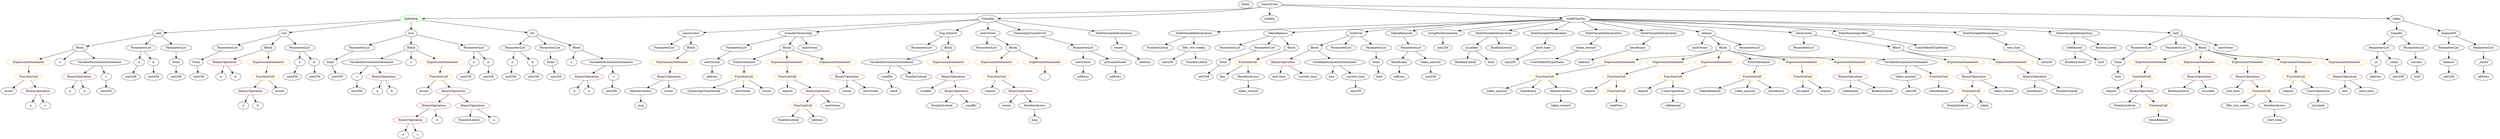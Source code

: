 strict digraph {
	graph [bb="0,0,10379,684"];
	node [label="\N"];
	Enter	[height=0.5,
		pos="5334.1,666",
		width=0.83628];
	Identifier__	[color=black,
		height=0.5,
		label=_,
		pos="4368.1,306",
		width=0.75];
	VariableDeclaration_c	[color=black,
		height=0.5,
		label=c,
		pos="1543.1,306",
		width=0.75];
	ElementaryTypeName_uint256_3	[color=black,
		height=0.5,
		label=uint256,
		pos="1543.1,234",
		width=1.0442];
	VariableDeclaration_c -> ElementaryTypeName_uint256_3	[pos="e,1543.1,252.1 1543.1,287.7 1543.1,280.41 1543.1,271.73 1543.1,263.54"];
	ExpressionStatement_Unnamed_2	[color=orange,
		height=0.5,
		label=ExpressionStatement,
		pos="117.1,378",
		width=2.458];
	FunctionCall_Unnamed_2	[color=orange,
		height=0.5,
		label=FunctionCall,
		pos="117.1,306",
		width=1.6125];
	ExpressionStatement_Unnamed_2 -> FunctionCall_Unnamed_2	[pos="e,117.1,324.1 117.1,359.7 117.1,352.41 117.1,343.73 117.1,335.54"];
	ElementaryTypeName_bool	[color=black,
		height=0.5,
		label=bool,
		pos="10053,306",
		width=0.76697];
	BinaryOperation_Unnamed_19	[color=brown,
		height=0.5,
		label=BinaryOperation,
		pos="9746.1,306",
		width=1.9867];
	Identifier_now	[color=black,
		height=0.5,
		label=now,
		pos="9750.1,234",
		width=0.75];
	BinaryOperation_Unnamed_19 -> Identifier_now	[pos="e,9749.1,252.1 9747.1,287.7 9747.5,280.41 9748,271.73 9748.5,263.54"];
	Identifier_start_time	[color=black,
		height=0.5,
		label=start_time,
		pos="9842.1,234",
		width=1.3076];
	BinaryOperation_Unnamed_19 -> Identifier_start_time	[pos="e,9820.9,250.43 9768.4,288.76 9781.2,279.38 9797.6,267.44 9811.7,257.2"];
	Parameter_None_3	[color=black,
		height=0.5,
		label=None,
		pos="743.1,378",
		width=0.85014];
	ElementaryTypeName_uint256_13	[color=black,
		height=0.5,
		label=uint256,
		pos="743.1,306",
		width=1.0442];
	Parameter_None_3 -> ElementaryTypeName_uint256_13	[pos="e,743.1,324.1 743.1,359.7 743.1,352.41 743.1,343.73 743.1,335.54"];
	Identifier_isLocked	[color=black,
		height=0.5,
		label=isLocked,
		pos="9635.1,162",
		width=1.2521];
	Identifier_a_7	[color=black,
		height=0.5,
		label=a,
		pos="118.1,162",
		width=0.75];
	ParameterList_Unnamed_19	[color=black,
		height=0.5,
		label=ParameterList,
		pos="5128.1,450",
		width=1.7095];
	ParameterList_Unnamed_22	[color=black,
		height=0.5,
		label=ParameterList,
		pos="8883.1,450",
		width=1.7095];
	Parameter_None_5	[color=black,
		height=0.5,
		label=None,
		pos="8796.1,378",
		width=0.85014];
	ParameterList_Unnamed_22 -> Parameter_None_5	[pos="e,8813.5,393.02 8862.9,432.76 8850.9,423.08 8835.5,410.67 8822.5,400.22"];
	Identifier_assert	[color=black,
		height=0.5,
		label=assert,
		pos="1832.1,234",
		width=0.89172];
	ElementaryTypeName_uint8	[color=black,
		height=0.5,
		label=uint8,
		pos="3785.1,234",
		width=0.7947];
	Parameter_balance	[color=black,
		height=0.5,
		label=balance,
		pos="10176,378",
		width=1.0719];
	ElementaryTypeName_uint256_15	[color=black,
		height=0.5,
		label=uint256,
		pos="10176,306",
		width=1.0442];
	Parameter_balance -> ElementaryTypeName_uint256_15	[pos="e,10176,324.1 10176,359.7 10176,352.41 10176,343.73 10176,335.54"];
	NumberLiteral_Unnamed_6	[color=black,
		height=0.5,
		label=NumberLiteral,
		pos="8151.1,162",
		width=1.765];
	BinaryOperation_Unnamed_23	[color=brown,
		height=0.5,
		label=BinaryOperation,
		pos="7703.1,306",
		width=1.9867];
	Identifier_isReleased_1	[color=black,
		height=0.5,
		label=isReleased,
		pos="7703.1,234",
		width=1.3907];
	BinaryOperation_Unnamed_23 -> Identifier_isReleased_1	[pos="e,7703.1,252.1 7703.1,287.7 7703.1,280.41 7703.1,271.73 7703.1,263.54"];
	BooleanLiteral_Unnamed_5	[color=black,
		height=0.5,
		label=BooleanLiteral,
		pos="7835.1,234",
		width=1.7788];
	BinaryOperation_Unnamed_23 -> BooleanLiteral_Unnamed_5	[pos="e,7806,250.42 7732.7,289.29 7751.4,279.4 7775.6,266.53 7795.9,255.8"];
	FunctionDefinition_constructor	[color=black,
		height=0.5,
		label=constructor,
		pos="2989.1,522",
		width=1.4877];
	ParameterList_Unnamed_13	[color=black,
		height=0.5,
		label=ParameterList,
		pos="2877.1,450",
		width=1.7095];
	FunctionDefinition_constructor -> ParameterList_Unnamed_13	[pos="e,2902.4,466.81 2964.5,505.64 2949.1,496.02 2929,483.47 2912,472.82"];
	Block_Unnamed_4	[color=black,
		height=0.5,
		label=Block,
		pos="2989.1,450",
		width=0.90558];
	FunctionDefinition_constructor -> Block_Unnamed_4	[pos="e,2989.1,468.1 2989.1,503.7 2989.1,496.41 2989.1,487.73 2989.1,479.54"];
	BooleanLiteral_Unnamed_4	[color=black,
		height=0.5,
		label=BooleanLiteral,
		pos="9043.1,234",
		width=1.7788];
	ExpressionStatement_Unnamed_19	[color=orange,
		height=0.5,
		label=ExpressionStatement,
		pos="6772.1,378",
		width=2.458];
	FunctionCall_Unnamed_18	[color=orange,
		height=0.5,
		label=FunctionCall,
		pos="6407.1,306",
		width=1.6125];
	ExpressionStatement_Unnamed_19 -> FunctionCall_Unnamed_18	[pos="e,6455.6,316.31 6709.4,364.97 6641.3,351.92 6533.6,331.26 6466.8,318.45"];
	Parameter_a_1	[color=black,
		height=0.5,
		label=a,
		pos="2176.1,378",
		width=0.75];
	ElementaryTypeName_uint256_4	[color=black,
		height=0.5,
		label=uint256,
		pos="2171.1,306",
		width=1.0442];
	Parameter_a_1 -> ElementaryTypeName_uint256_4	[pos="e,2172.3,324.1 2174.9,359.7 2174.3,352.41 2173.7,343.73 2173.1,335.54"];
	Identifier_require_2	[color=black,
		height=0.5,
		label=require,
		pos="9511.1,234",
		width=1.0026];
	Parameter_a_2	[color=black,
		height=0.5,
		label=a,
		pos="1260.1,378",
		width=0.75];
	ElementaryTypeName_uint256_8	[color=black,
		height=0.5,
		label=uint256,
		pos="1240.1,306",
		width=1.0442];
	Parameter_a_2 -> ElementaryTypeName_uint256_8	[pos="e,1245,324.28 1255.3,360.05 1253.1,352.6 1250.6,343.64 1248.2,335.22"];
	ElementaryTypeName_bool_3	[color=black,
		height=0.5,
		label=bool,
		pos="8789.1,306",
		width=0.76697];
	StateVariableDeclaration_Unnamed_7	[color=black,
		height=0.5,
		label=StateVariableDeclaration,
		pos="4976.1,522",
		width=2.8184];
	NumberLiteral_Unnamed_5	[color=black,
		height=0.5,
		label=NumberLiteral,
		pos="4822.1,450",
		width=1.765];
	StateVariableDeclaration_Unnamed_7 -> NumberLiteral_Unnamed_5	[pos="e,4854.7,465.83 4940.4,504.76 4918,494.57 4888.9,481.37 4865.2,470.59"];
	VariableDeclaration_fifty_two_weeks	[color=black,
		height=0.5,
		label=fifty_two_weeks,
		pos="4976.1,450",
		width=2.0145];
	StateVariableDeclaration_Unnamed_7 -> VariableDeclaration_fifty_two_weeks	[pos="e,4976.1,468.1 4976.1,503.7 4976.1,496.41 4976.1,487.73 4976.1,479.54"];
	ParameterList_Unnamed_5	[color=black,
		height=0.5,
		label=ParameterList,
		pos="953.1,450",
		width=1.7095];
	Parameter_None_2	[color=black,
		height=0.5,
		label=None,
		pos="829.1,378",
		width=0.85014];
	ParameterList_Unnamed_5 -> Parameter_None_2	[pos="e,850.78,391.24 925.58,433.46 906.38,422.63 880.71,408.14 860.68,396.83"];
	ElementaryTypeName_uint256_18	[color=black,
		height=0.5,
		label=uint256,
		pos="6316.1,378",
		width=1.0442];
	Parameter_b_2	[color=black,
		height=0.5,
		label=b,
		pos="1332.1,378",
		width=0.75];
	ElementaryTypeName_uint256_9	[color=black,
		height=0.5,
		label=uint256,
		pos="1333.1,306",
		width=1.0442];
	Parameter_b_2 -> ElementaryTypeName_uint256_9	[pos="e,1332.9,324.1 1332.3,359.7 1332.5,352.41 1332.6,343.73 1332.7,335.54"];
	VariableDeclaration_vundflw	[color=black,
		height=0.5,
		label=vundflw,
		pos="3724.1,306",
		width=1.1274];
	VariableDeclaration_vundflw -> ElementaryTypeName_uint8	[pos="e,3771.9,250.19 3738.3,288.76 3746,279.86 3755.8,268.65 3764.4,258.78"];
	FunctionCall_Unnamed_10	[color=orange,
		height=0.5,
		label=FunctionCall,
		pos="8893.1,306",
		width=1.6125];
	Identifier_require_3	[color=black,
		height=0.5,
		label=require,
		pos="8763.1,234",
		width=1.0026];
	FunctionCall_Unnamed_10 -> Identifier_require_3	[pos="e,8786.9,247.81 8864.9,289.81 8844.9,279.03 8817.9,264.51 8796.8,253.12"];
	BinaryOperation_Unnamed_18	[color=brown,
		height=0.5,
		label=BinaryOperation,
		pos="8889.1,234",
		width=1.9867];
	FunctionCall_Unnamed_10 -> BinaryOperation_Unnamed_18	[pos="e,8890.1,252.1 8892.1,287.7 8891.7,280.41 8891.2,271.73 8890.7,263.54"];
	ParameterList_Unnamed_21	[color=black,
		height=0.5,
		label=ParameterList,
		pos="9024.1,450",
		width=1.7095];
	Identifier_TokenReleased	[color=black,
		height=0.5,
		label=TokenReleased,
		pos="7103.1,234",
		width=1.8897];
	VariableDeclaration_isReleased	[color=black,
		height=0.5,
		label=isReleased,
		pos="8607.1,450",
		width=1.3907];
	BooleanLiteral_Unnamed_2	[color=black,
		height=0.5,
		label=BooleanLiteral,
		pos="8610.1,378",
		width=1.7788];
	VariableDeclaration_isReleased -> BooleanLiteral_Unnamed_2	[pos="e,8609.4,396.1 8607.8,431.7 8608.2,424.41 8608.5,415.73 8608.9,407.54"];
	ElementaryTypeName_bool_2	[color=black,
		height=0.5,
		label=bool,
		pos="8720.1,378",
		width=0.76697];
	VariableDeclaration_isReleased -> ElementaryTypeName_bool_2	[pos="e,8700.4,391.2 8631.3,433.98 8648.7,423.2 8672.3,408.62 8690.7,397.18"];
	Identifier_token_amount_1	[color=black,
		height=0.5,
		label=token_amount,
		pos="7253.1,234",
		width=1.765];
	Identifier_owner_3	[color=black,
		height=0.5,
		label=owner,
		pos="3586.1,234",
		width=0.93331];
	UserDefinedTypeName_Unnamed	[color=black,
		height=0.5,
		label=UserDefinedTypeName,
		pos="8041.1,450",
		width=2.7214];
	FunctionCall_Unnamed_8	[color=orange,
		height=0.5,
		label=FunctionCall,
		pos="5219.1,378",
		width=1.6125];
	Identifier_this	[color=black,
		height=0.5,
		label=this,
		pos="5105.1,306",
		width=0.75];
	FunctionCall_Unnamed_8 -> Identifier_this	[pos="e,5124.3,318.8 5193.8,361.46 5176.1,350.59 5152.4,336.04 5133.9,324.71"];
	MemberAccess_Unnamed_2	[color=black,
		height=0.5,
		label=MemberAccess,
		pos="5219.1,306",
		width=1.9174];
	FunctionCall_Unnamed_8 -> MemberAccess_Unnamed_2	[pos="e,5219.1,324.1 5219.1,359.7 5219.1,352.41 5219.1,343.73 5219.1,335.54"];
	FunctionDefinition_tokenBalance	[color=black,
		height=0.5,
		label=tokenBalance,
		pos="5325.1,522",
		width=1.6679];
	FunctionDefinition_tokenBalance -> ParameterList_Unnamed_19	[pos="e,5166.2,464.52 5287.6,507.67 5256.2,496.5 5211.1,480.48 5176.8,468.32"];
	ParameterList_Unnamed_20	[color=black,
		height=0.5,
		label=ParameterList,
		pos="5269.1,450",
		width=1.7095];
	FunctionDefinition_tokenBalance -> ParameterList_Unnamed_20	[pos="e,5282.5,467.79 5311.5,504.05 5304.9,495.8 5296.9,485.7 5289.5,476.54"];
	Block_Unnamed_9	[color=black,
		height=0.5,
		label=Block,
		pos="5381.1,450",
		width=0.90558];
	FunctionDefinition_tokenBalance -> Block_Unnamed_9	[pos="e,5368.4,466.83 5338.7,504.05 5345.5,495.56 5353.8,485.11 5361.3,475.73"];
	Identifier_require_1	[color=black,
		height=0.5,
		label=require,
		pos="3337.1,234",
		width=1.0026];
	Identifier_isLocked_2	[color=black,
		height=0.5,
		label=isLocked,
		pos="7500.1,234",
		width=1.2521];
	Identifier_OwnershipTransferred	[color=black,
		height=0.5,
		label=OwnershipTransferred,
		pos="2984.1,234",
		width=2.6243];
	Identifier_token_amount	[color=black,
		height=0.5,
		label=token_amount,
		pos="6205.1,234",
		width=1.765];
	Identifier_fifty_two_weeks	[color=black,
		height=0.5,
		label=fifty_two_weeks,
		pos="9291.1,162",
		width=2.0145];
	Identifier_require_6	[color=black,
		height=0.5,
		label=require,
		pos="6599.1,234",
		width=1.0026];
	Identifier_require_5	[color=black,
		height=0.5,
		label=require,
		pos="6823.1,234",
		width=1.0026];
	FunctionCall_Unnamed	[color=orange,
		height=0.5,
		label=FunctionCall,
		pos="1871.1,306",
		width=1.6125];
	FunctionCall_Unnamed -> Identifier_assert	[pos="e,1841.2,251.31 1861.7,288.05 1857.2,280.03 1851.7,270.26 1846.8,261.3"];
	BinaryOperation_Unnamed_1	[color=brown,
		height=0.5,
		label=BinaryOperation,
		pos="1954.1,234",
		width=1.9867];
	FunctionCall_Unnamed -> BinaryOperation_Unnamed_1	[pos="e,1934.4,251.63 1890.4,288.76 1900.9,279.88 1914.1,268.71 1925.8,258.85"];
	ElementaryTypeName_address_2	[color=black,
		height=0.5,
		label=address,
		pos="4786.1,378",
		width=1.0996];
	FunctionCall_Unnamed_18 -> Identifier_token_amount	[pos="e,6244.1,248.53 6369.6,292 6337.2,280.78 6290.2,264.5 6254.8,252.21"];
	Identifier_beneficiary_1	[color=black,
		height=0.5,
		label=beneficiary,
		pos="6338.1,234",
		width=1.4184];
	FunctionCall_Unnamed_18 -> Identifier_beneficiary_1	[pos="e,6354.3,251.47 6390.8,288.41 6382.2,279.78 6371.7,269.06 6362.2,259.5"];
	MemberAccess_Unnamed_4	[color=black,
		height=0.5,
		label=MemberAccess,
		pos="6476.1,234",
		width=1.9174];
	FunctionCall_Unnamed_18 -> MemberAccess_Unnamed_4	[pos="e,6459.4,251.96 6423.5,288.41 6431.8,279.91 6442.2,269.37 6451.5,259.91"];
	NumberLiteral_Unnamed_1	[color=black,
		height=0.5,
		label=NumberLiteral,
		pos="3338.1,90",
		width=1.765];
	ElementaryTypeName_address_4	[color=black,
		height=0.5,
		label=address,
		pos="4525.1,306",
		width=1.0996];
	BinaryOperation_Unnamed_14	[color=brown,
		height=0.5,
		label=BinaryOperation,
		pos="3999.1,306",
		width=1.9867];
	Identifier_vundflw	[color=black,
		height=0.5,
		label=vundflw,
		pos="3877.1,234",
		width=1.1274];
	BinaryOperation_Unnamed_14 -> Identifier_vundflw	[pos="e,3901,248.7 3971.4,289.12 3953.4,278.79 3929.8,265.26 3910.8,254.31"];
	BinaryOperation_Unnamed_15	[color=brown,
		height=0.5,
		label=BinaryOperation,
		pos="4007.1,234",
		width=1.9867];
	BinaryOperation_Unnamed_14 -> BinaryOperation_Unnamed_15	[pos="e,4005.1,252.1 4001.1,287.7 4001.9,280.41 4002.9,271.73 4003.8,263.54"];
	ElementaryTypeName_uint256_7	[color=black,
		height=0.5,
		label=uint256,
		pos="2592.1,234",
		width=1.0442];
	ContractDefinition_SafeMath	[color=green,
		height=0.5,
		label=SafeMath,
		pos="1740.1,594",
		width=1.2798];
	FunctionDefinition_add	[color=black,
		height=0.5,
		label=add,
		pos="672.1,522",
		width=0.75];
	ContractDefinition_SafeMath -> FunctionDefinition_add	[pos="e,699.16,524.77 1694.9,590.04 1518.1,578.45 875.01,536.3 710.59,525.52"];
	FunctionDefinition_sub	[color=black,
		height=0.5,
		label=sub,
		pos="1193.1,522",
		width=0.75];
	ContractDefinition_SafeMath -> FunctionDefinition_sub	[pos="e,1219.7,526.4 1696.7,587.45 1592.4,574.1 1329,540.39 1230.8,527.82"];
	FunctionDefinition_mul	[color=black,
		height=0.5,
		label=mul,
		pos="1740.1,522",
		width=0.75];
	ContractDefinition_SafeMath -> FunctionDefinition_mul	[pos="e,1740.1,540.1 1740.1,575.7 1740.1,568.41 1740.1,559.73 1740.1,551.54"];
	FunctionDefinition_div	[color=black,
		height=0.5,
		label=div,
		pos="2257.1,522",
		width=0.75];
	ContractDefinition_SafeMath -> FunctionDefinition_div	[pos="e,2230.5,526.6 1783.3,587.15 1882.6,573.71 2125.6,540.81 2219.3,528.11"];
	Parameter_None_4	[color=black,
		height=0.5,
		label=None,
		pos="5112.1,378",
		width=0.85014];
	ParameterList_Unnamed_20 -> Parameter_None_4	[pos="e,5135.8,389.56 5236.2,434.33 5209.8,422.56 5172.9,406.1 5146.2,394.19"];
	Identifier_a	[color=black,
		height=0.5,
		label=a,
		pos="1643.1,234",
		width=0.75];
	ExpressionStatement_Unnamed_18	[color=orange,
		height=0.5,
		label=ExpressionStatement,
		pos="6967.1,378",
		width=2.458];
	FunctionCall_Unnamed_15	[color=orange,
		height=0.5,
		label=FunctionCall,
		pos="6711.1,306",
		width=1.6125];
	ExpressionStatement_Unnamed_18 -> FunctionCall_Unnamed_15	[pos="e,6753.6,318.62 6915.6,362.92 6871.7,350.92 6808.9,333.74 6764.5,321.6"];
	NumberLiteral_Unnamed_2	[color=black,
		height=0.5,
		label=NumberLiteral,
		pos="3846.1,306",
		width=1.765];
	ExpressionStatement_Unnamed_12	[color=orange,
		height=0.5,
		label=ExpressionStatement,
		pos="8933.1,378",
		width=2.458];
	ExpressionStatement_Unnamed_12 -> FunctionCall_Unnamed_10	[pos="e,8902.9,324.1 8923.2,359.7 8918.8,351.9 8913.4,342.51 8908.4,333.83"];
	ContractDefinition_Ownable	[color=black,
		height=0.5,
		label=Ownable,
		pos="4147.1,594",
		width=1.2105];
	ContractDefinition_Ownable -> FunctionDefinition_constructor	[pos="e,3041.7,526.18 4104.2,590.4 3928.4,579.78 3263.2,539.57 3053.1,526.87"];
	FunctionDefinition_transferOwnership	[color=black,
		height=0.5,
		label=transferOwnership,
		pos="3382.1,522",
		width=2.1947];
	ContractDefinition_Ownable -> FunctionDefinition_transferOwnership	[pos="e,3454.4,529.62 4104.6,589.11 3982.4,577.93 3628.6,545.55 3465.8,530.66"];
	FunctionDefinition_bug_intou35	[color=black,
		height=0.5,
		label=bug_intou35,
		pos="3978.1,522",
		width=1.5848];
	ContractDefinition_Ownable -> FunctionDefinition_bug_intou35	[pos="e,4011.7,536.91 4117.3,580.65 4090.9,569.74 4052.2,553.69 4022.3,541.3"];
	ModifierDefinition_onlyOwner	[color=black,
		height=0.5,
		label=onlyOwner,
		pos="4147.1,522",
		width=1.4323];
	ContractDefinition_Ownable -> ModifierDefinition_onlyOwner	[pos="e,4147.1,540.1 4147.1,575.7 4147.1,568.41 4147.1,559.73 4147.1,551.54"];
	EventDefinition_OwnershipTransferred	[color=black,
		height=0.5,
		label=OwnershipTransferred,
		pos="4354.1,522",
		width=2.6243];
	ContractDefinition_Ownable -> EventDefinition_OwnershipTransferred	[pos="e,4309.1,538.21 4179.9,581.91 4211.7,571.17 4260.4,554.68 4298.3,541.88"];
	StateVariableDeclaration_Unnamed	[color=black,
		height=0.5,
		label=StateVariableDeclaration,
		pos="4607.1,522",
		width=2.8184];
	ContractDefinition_Ownable -> StateVariableDeclaration_Unnamed	[pos="e,4532,534.43 4187.5,586.85 4261.7,575.56 4421.2,551.29 4520.7,536.14"];
	Block_Unnamed_3	[color=black,
		height=0.5,
		label=Block,
		pos="332.1,450",
		width=0.90558];
	FunctionDefinition_add -> Block_Unnamed_3	[pos="e,362.22,457.2 646.27,515.68 587.7,503.62 444.4,474.12 373.38,459.5"];
	ParameterList_Unnamed_6	[color=black,
		height=0.5,
		label=ParameterList,
		pos="602.1,450",
		width=1.7095];
	FunctionDefinition_add -> ParameterList_Unnamed_6	[pos="e,618.8,467.7 657.6,506.5 648.69,497.59 637.04,485.94 626.72,475.62"];
	ParameterList_Unnamed_7	[color=black,
		height=0.5,
		label=ParameterList,
		pos="743.1,450",
		width=1.7095];
	FunctionDefinition_add -> ParameterList_Unnamed_7	[pos="e,726.16,467.7 686.81,506.5 695.85,497.59 707.67,485.94 718.14,475.62"];
	ExpressionStatement_Unnamed_4	[color=orange,
		height=0.5,
		label=ExpressionStatement,
		pos="4173.1,378",
		width=2.458];
	FunctionCall_Unnamed_3	[color=orange,
		height=0.5,
		label=FunctionCall,
		pos="4173.1,306",
		width=1.6125];
	ExpressionStatement_Unnamed_4 -> FunctionCall_Unnamed_3	[pos="e,4173.1,324.1 4173.1,359.7 4173.1,352.41 4173.1,343.73 4173.1,335.54"];
	ElementaryTypeName_uint256_21	[color=black,
		height=0.5,
		label=uint256,
		pos="5977.1,306",
		width=1.0442];
	ElementaryTypeName_uint256_17	[color=black,
		height=0.5,
		label=uint256,
		pos="6045.1,450",
		width=1.0442];
	EmitStatement_Unnamed	[color=black,
		height=0.5,
		label=EmitStatement,
		pos="3160.1,378",
		width=1.7788];
	FunctionCall_Unnamed_6	[color=orange,
		height=0.5,
		label=FunctionCall,
		pos="3152.1,306",
		width=1.6125];
	EmitStatement_Unnamed -> FunctionCall_Unnamed_6	[pos="e,3154.1,324.1 3158.1,359.7 3157.3,352.41 3156.3,343.73 3155.4,335.54"];
	FunctionDefinition_lockOver	[color=black,
		height=0.5,
		label=lockOver,
		pos="5735.1,522",
		width=1.2521];
	Block_Unnamed_11	[color=black,
		height=0.5,
		label=Block,
		pos="5491.1,450",
		width=0.90558];
	FunctionDefinition_lockOver -> Block_Unnamed_11	[pos="e,5516,461.98 5696.1,512.5 5654.9,503.13 5588.2,486.86 5532.1,468 5530.3,467.39 5528.5,466.74 5526.6,466.07"];
	ParameterList_Unnamed_23	[color=black,
		height=0.5,
		label=ParameterList,
		pos="5603.1,450",
		width=1.7095];
	FunctionDefinition_lockOver -> ParameterList_Unnamed_23	[pos="e,5631.7,466.19 5708.7,507 5689.6,496.85 5663.4,482.97 5641.9,471.56"];
	ParameterList_Unnamed_24	[color=black,
		height=0.5,
		label=ParameterList,
		pos="5744.1,450",
		width=1.7095];
	FunctionDefinition_lockOver -> ParameterList_Unnamed_24	[pos="e,5741.9,468.1 5737.3,503.7 5738.3,496.32 5739.4,487.52 5740.5,479.25"];
	BinaryOperation_Unnamed_3	[color=brown,
		height=0.5,
		label=BinaryOperation,
		pos="1874.1,162",
		width=1.9867];
	BinaryOperation_Unnamed_4	[color=brown,
		height=0.5,
		label=BinaryOperation,
		pos="1770.1,90",
		width=1.9867];
	BinaryOperation_Unnamed_3 -> BinaryOperation_Unnamed_4	[pos="e,1794.5,107.39 1850,144.76 1836.3,135.55 1819,123.88 1803.9,113.77"];
	Identifier_b_1	[color=black,
		height=0.5,
		label=b,
		pos="1887.1,90",
		width=0.75];
	BinaryOperation_Unnamed_3 -> Identifier_b_1	[pos="e,1883.9,108.1 1877.3,143.7 1878.7,136.32 1880.3,127.52 1881.9,119.25"];
	Identifier_assert_2	[color=black,
		height=0.5,
		label=assert,
		pos="32.102,234",
		width=0.89172];
	ElementaryTypeName_address_7	[color=black,
		height=0.5,
		label=address,
		pos="6626.1,378",
		width=1.0996];
	Identifier_beneficiary	[color=black,
		height=0.5,
		label=beneficiary,
		pos="8476.1,234",
		width=1.4184];
	Identifier_end_time	[color=black,
		height=0.5,
		label=end_time,
		pos="9278.1,234",
		width=1.2382];
	Block_Unnamed_2	[color=black,
		height=0.5,
		label=Block,
		pos="1127.1,450",
		width=0.90558];
	BinaryOperation_Unnamed_7	[color=brown,
		height=0.5,
		label=BinaryOperation,
		pos="949.1,378",
		width=1.9867];
	Block_Unnamed_2 -> BinaryOperation_Unnamed_7	[pos="e,986.5,393.71 1101.2,438.82 1074,428.11 1030.5,411.01 997,397.84"];
	ExpressionStatement_Unnamed_1	[color=orange,
		height=0.5,
		label=ExpressionStatement,
		pos="1127.1,378",
		width=2.458];
	Block_Unnamed_2 -> ExpressionStatement_Unnamed_1	[pos="e,1127.1,396.1 1127.1,431.7 1127.1,424.41 1127.1,415.73 1127.1,407.54"];
	ParameterList_Unnamed_1	[color=black,
		height=0.5,
		label=ParameterList,
		pos="1518.1,450",
		width=1.7095];
	Parameter_None	[color=black,
		height=0.5,
		label=None,
		pos="1408.1,378",
		width=0.85014];
	ParameterList_Unnamed_1 -> Parameter_None	[pos="e,1428.2,391.78 1493.1,433.12 1476.7,422.66 1455.1,408.93 1437.8,397.91"];
	NumberLiteral_Unnamed_3	[color=black,
		height=0.5,
		label=NumberLiteral,
		pos="3941.1,162",
		width=1.765];
	ExpressionStatement_Unnamed_17	[color=orange,
		height=0.5,
		label=ExpressionStatement,
		pos="7162.1,378",
		width=2.458];
	FunctionCall_Unnamed_14	[color=orange,
		height=0.5,
		label=FunctionCall,
		pos="6947.1,306",
		width=1.6125];
	ExpressionStatement_Unnamed_17 -> FunctionCall_Unnamed_14	[pos="e,6986.1,319.71 7116.5,362.15 7081.4,350.73 7033,334.97 6996.9,323.22"];
	Parameter_newOwner	[color=black,
		height=0.5,
		label=newOwner,
		pos="3027.1,378",
		width=1.4046];
	ElementaryTypeName_address_5	[color=black,
		height=0.5,
		label=address,
		pos="3027.1,306",
		width=1.0996];
	Parameter_newOwner -> ElementaryTypeName_address_5	[pos="e,3027.1,324.1 3027.1,359.7 3027.1,352.41 3027.1,343.73 3027.1,335.54"];
	ElementaryTypeName_uint256_12	[color=black,
		height=0.5,
		label=uint256,
		pos="650.1,306",
		width=1.0442];
	Parameter_a	[color=black,
		height=0.5,
		label=a,
		pos="2006.1,378",
		width=0.75];
	ElementaryTypeName_uint256	[color=black,
		height=0.5,
		label=uint256,
		pos="1985.1,306",
		width=1.0442];
	Parameter_a -> ElementaryTypeName_uint256	[pos="e,1990.3,324.28 2001,360.05 1998.8,352.6 1996.1,343.64 1993.6,335.22"];
	Identifier_msg_1	[color=black,
		height=0.5,
		label=msg,
		pos="4332.1,90",
		width=0.75];
	FunctionCall_Unnamed_7	[color=orange,
		height=0.5,
		label=FunctionCall,
		pos="8207.1,234",
		width=1.6125];
	FunctionCall_Unnamed_7 -> NumberLiteral_Unnamed_6	[pos="e,8164.5,179.79 8193.5,216.05 8186.9,207.8 8178.9,197.7 8171.5,188.54"];
	Identifier_token	[color=black,
		height=0.5,
		label=token,
		pos="8264.1,162",
		width=0.864];
	FunctionCall_Unnamed_7 -> Identifier_token	[pos="e,8251.2,178.83 8220.9,216.05 8227.8,207.56 8236.3,197.11 8244,187.73"];
	ExpressionStatement_Unnamed_9	[color=orange,
		height=0.5,
		label=ExpressionStatement,
		pos="8151.1,378",
		width=2.458];
	BinaryOperation_Unnamed_16	[color=brown,
		height=0.5,
		label=BinaryOperation,
		pos="8213.1,306",
		width=1.9867];
	ExpressionStatement_Unnamed_9 -> BinaryOperation_Unnamed_16	[pos="e,8198.2,323.79 8166.1,360.05 8173.5,351.71 8182.6,341.49 8190.7,332.25"];
	BinaryOperation_Unnamed_22	[color=brown,
		height=0.5,
		label=BinaryOperation,
		pos="5367.1,378",
		width=1.9867];
	Identifier_end_time_1	[color=black,
		height=0.5,
		label=end_time,
		pos="5351.1,306",
		width=1.2382];
	BinaryOperation_Unnamed_22 -> Identifier_end_time_1	[pos="e,5355,324.1 5363.1,359.7 5361.5,352.32 5359.5,343.52 5357.6,335.25"];
	Identifier_current_time	[color=black,
		height=0.5,
		label=current_time,
		pos="5471.1,306",
		width=1.5848];
	BinaryOperation_Unnamed_22 -> Identifier_current_time	[pos="e,5447.8,322.67 5391.2,360.76 5405.3,351.27 5423.3,339.15 5438.7,328.82"];
	Identifier_owner_1	[color=black,
		height=0.5,
		label=owner,
		pos="4211.1,162",
		width=0.93331];
	BinaryOperation_Unnamed_13	[color=brown,
		height=0.5,
		label=BinaryOperation,
		pos="3586.1,306",
		width=1.9867];
	BinaryOperation_Unnamed_13 -> Identifier_owner_3	[pos="e,3586.1,252.1 3586.1,287.7 3586.1,280.41 3586.1,271.73 3586.1,263.54"];
	Identifier_newOwner_2	[color=black,
		height=0.5,
		label=newOwner,
		pos="3688.1,234",
		width=1.4046];
	BinaryOperation_Unnamed_13 -> Identifier_newOwner_2	[pos="e,3665.7,250.35 3610,288.59 3623.8,279.11 3641.4,267.06 3656.3,256.8"];
	EventDefinition_TokenReleased	[color=black,
		height=0.5,
		label=TokenReleased,
		pos="5871.1,522",
		width=1.8897];
	ParameterList_Unnamed_17	[color=black,
		height=0.5,
		label=ParameterList,
		pos="5885.1,450",
		width=1.7095];
	EventDefinition_TokenReleased -> ParameterList_Unnamed_17	[pos="e,5881.7,468.1 5874.6,503.7 5876,496.32 5877.8,487.52 5879.5,479.25"];
	ParameterList_Unnamed_10	[color=black,
		height=0.5,
		label=ParameterList,
		pos="9894.1,450",
		width=1.7095];
	Parameter__to	[color=black,
		height=0.5,
		label=_to,
		pos="9876.1,378",
		width=0.75];
	ParameterList_Unnamed_10 -> Parameter__to	[pos="e,9880.5,396.1 9889.7,431.7 9887.8,424.32 9885.5,415.52 9883.4,407.25"];
	Parameter__value	[color=black,
		height=0.5,
		label=_value,
		pos="9957.1,378",
		width=0.96103];
	ParameterList_Unnamed_10 -> Parameter__value	[pos="e,9943.1,394.51 9909,432.41 9916.9,423.62 9926.8,412.66 9935.5,402.96"];
	ElementaryTypeName_uint256_20	[color=black,
		height=0.5,
		label=uint256,
		pos="4881.1,378",
		width=1.0442];
	ParameterList_Unnamed_18	[color=black,
		height=0.5,
		label=ParameterList,
		pos="7520.1,450",
		width=1.7095];
	Identifier_newOwner_1	[color=black,
		height=0.5,
		label=newOwner,
		pos="3147.1,234",
		width=1.4046];
	NumberLiteral_Unnamed_8	[color=black,
		height=0.5,
		label=NumberLiteral,
		pos="8819.1,162",
		width=1.765];
	BooleanLiteral_Unnamed	[color=black,
		height=0.5,
		label=BooleanLiteral,
		pos="6123.1,378",
		width=1.7788];
	Identifier_b_2	[color=black,
		height=0.5,
		label=b,
		pos="2420.1,234",
		width=0.75];
	Identifier_require	[color=black,
		height=0.5,
		label=require,
		pos="4146.1,234",
		width=1.0026];
	ParameterList_Unnamed_15	[color=black,
		height=0.5,
		label=ParameterList,
		pos="3123.1,450",
		width=1.7095];
	FunctionDefinition_transferOwnership -> ParameterList_Unnamed_15	[pos="e,3167,462.85 3332.5,507.59 3288.2,495.63 3223.6,478.16 3177.9,465.8"];
	Block_Unnamed_6	[color=black,
		height=0.5,
		label=Block,
		pos="3331.1,450",
		width=0.90558];
	FunctionDefinition_transferOwnership -> Block_Unnamed_6	[pos="e,3342.6,466.83 3369.8,504.05 3363.6,495.65 3356.1,485.32 3349.3,476.02"];
	ModifierInvocation_onlyOwner	[color=black,
		height=0.5,
		label=onlyOwner,
		pos="3433.1,450",
		width=1.4323];
	FunctionDefinition_transferOwnership -> ModifierInvocation_onlyOwner	[pos="e,3420.9,467.79 3394.4,504.05 3400.4,495.89 3407.7,485.91 3414.3,476.82"];
	VariableDeclaration_token_reward	[color=black,
		height=0.5,
		label=token_reward,
		pos="6629.1,450",
		width=1.7095];
	UserDefinedTypeName_Unnamed_1	[color=black,
		height=0.5,
		label=UserDefinedTypeName,
		pos="6470.1,378",
		width=2.7214];
	VariableDeclaration_token_reward -> UserDefinedTypeName_Unnamed_1	[pos="e,6506.6,395.07 6596.2,434.5 6573.3,424.44 6542.6,410.9 6517.1,399.71"];
	ParameterList_Unnamed_16	[color=black,
		height=0.5,
		label=ParameterList,
		pos="3866.1,450",
		width=1.7095];
	Block_Unnamed_3 -> ExpressionStatement_Unnamed_2	[pos="e,162.69,393.84 304.43,439.99 271.54,429.28 215.78,411.13 173.63,397.41"];
	Identifier_c_4	[color=black,
		height=0.5,
		label=c,
		pos="250.1,378",
		width=0.75];
	Block_Unnamed_3 -> Identifier_c_4	[pos="e,266.23,392.77 315.11,434.5 303.45,424.54 287.78,411.17 274.75,400.04"];
	VariableDeclarationStatement_Unnamed_2	[color=black,
		height=0.5,
		label=VariableDeclarationStatement,
		pos="414.1,378",
		width=3.3174];
	Block_Unnamed_3 -> VariableDeclarationStatement_Unnamed_2	[pos="e,393.95,396.2 349.09,434.5 359.59,425.54 373.32,413.81 385.46,403.45"];
	Block_Unnamed_10	[color=black,
		height=0.5,
		label=Block,
		pos="9136.1,450",
		width=0.90558];
	Block_Unnamed_10 -> ExpressionStatement_Unnamed_12	[pos="e,8980.9,393.58 9111.1,438.26 9105.8,436.11 9100.3,433.93 9095.1,432 9061.1,419.41 9022.5,406.73 8991.5,396.93"];
	ExpressionStatement_Unnamed_15	[color=orange,
		height=0.5,
		label=ExpressionStatement,
		pos="9128.1,378",
		width=2.458];
	Block_Unnamed_10 -> ExpressionStatement_Unnamed_15	[pos="e,9130.1,396.1 9134.1,431.7 9133.3,424.41 9132.3,415.73 9131.4,407.54"];
	ExpressionStatement_Unnamed_14	[color=orange,
		height=0.5,
		label=ExpressionStatement,
		pos="9323.1,378",
		width=2.458];
	Block_Unnamed_10 -> ExpressionStatement_Unnamed_14	[pos="e,9279.8,394.15 9161.2,438.39 9166.4,436.23 9171.9,434.01 9177.1,432 9207.4,420.23 9241.5,407.8 9269.2,397.93"];
	ExpressionStatement_Unnamed_11	[color=orange,
		height=0.5,
		label=ExpressionStatement,
		pos="9518.1,378",
		width=2.458];
	Block_Unnamed_10 -> ExpressionStatement_Unnamed_11	[pos="e,9453,390.52 9160.5,437.75 9165.9,435.58 9171.6,433.52 9177.1,432 9282.3,402.87 9312.3,413.33 9420.1,396 9427.2,394.86 9434.5,393.65 \
9441.9,392.41"];
	ExpressionStatement_Unnamed_13	[color=orange,
		height=0.5,
		label=ExpressionStatement,
		pos="9733.1,378",
		width=2.458];
	Block_Unnamed_10 -> ExpressionStatement_Unnamed_13	[pos="e,9664.2,389.64 9160.4,437.47 9165.8,435.33 9171.6,433.34 9177.1,432 9366.9,386.04 9421,417.94 9615.1,396 9627.4,394.61 9640.5,392.93 \
9653.2,391.19"];
	MemberAccess_Unnamed_1	[color=black,
		height=0.5,
		label=MemberAccess,
		pos="4332.1,162",
		width=1.9174];
	MemberAccess_Unnamed_1 -> Identifier_msg_1	[pos="e,4332.1,108.1 4332.1,143.7 4332.1,136.41 4332.1,127.73 4332.1,119.54"];
	VariableDeclaration_isLocked	[color=black,
		height=0.5,
		label=isLocked,
		pos="6181.1,450",
		width=1.2521];
	VariableDeclaration_isLocked -> BooleanLiteral_Unnamed	[pos="e,6137.2,395.96 6167.4,432.41 6160.5,424.16 6152.1,414.01 6144.5,404.78"];
	ElementaryTypeName_bool_1	[color=black,
		height=0.5,
		label=bool,
		pos="6233.1,378",
		width=0.76697];
	VariableDeclaration_isLocked -> ElementaryTypeName_bool_1	[pos="e,6221.6,394.51 6193.4,432.41 6199.8,423.8 6207.8,413.11 6214.9,403.56"];
	ElementaryTypeName_bool_4	[color=black,
		height=0.5,
		label=bool,
		pos="5778.1,306",
		width=0.76697];
	Identifier_a_2	[color=black,
		height=0.5,
		label=a,
		pos="1734.1,18",
		width=0.75];
	Identifier_a_3	[color=black,
		height=0.5,
		label=a,
		pos="2492.1,234",
		width=0.75];
	Block_Unnamed_11 -> BinaryOperation_Unnamed_22	[pos="e,5395.2,394.85 5468.9,436.49 5451.2,426.48 5426,412.23 5405,400.42"];
	VariableDeclarationStatement_Unnamed_4	[color=black,
		height=0.5,
		label=VariableDeclarationStatement,
		pos="5576.1,378",
		width=3.3174];
	Block_Unnamed_11 -> VariableDeclarationStatement_Unnamed_4	[pos="e,5555.2,396.2 5508.7,434.5 5519.6,425.54 5533.8,413.81 5546.4,403.45"];
	Block_Unnamed	[color=black,
		height=0.5,
		label=Block,
		pos="1740.1,450",
		width=0.90558];
	VariableDeclarationStatement_Unnamed	[color=black,
		height=0.5,
		label=VariableDeclarationStatement,
		pos="1576.1,378",
		width=3.3174];
	Block_Unnamed -> VariableDeclarationStatement_Unnamed	[pos="e,1614.5,395.4 1714.8,438.22 1691,428.04 1654.6,412.5 1625.1,399.89"];
	Identifier_c_1	[color=black,
		height=0.5,
		label=c,
		pos="1740.1,378",
		width=0.75];
	Block_Unnamed -> Identifier_c_1	[pos="e,1740.1,396.1 1740.1,431.7 1740.1,424.41 1740.1,415.73 1740.1,407.54"];
	ExpressionStatement_Unnamed	[color=orange,
		height=0.5,
		label=ExpressionStatement,
		pos="1873.1,378",
		width=2.458];
	Block_Unnamed -> ExpressionStatement_Unnamed	[pos="e,1842.2,395.25 1763.3,436.81 1782.2,426.82 1809.6,412.45 1832.2,400.53"];
	Parameter_b	[color=black,
		height=0.5,
		label=b,
		pos="2078.1,378",
		width=0.75];
	ElementaryTypeName_uint256_1	[color=black,
		height=0.5,
		label=uint256,
		pos="2078.1,306",
		width=1.0442];
	Parameter_b -> ElementaryTypeName_uint256_1	[pos="e,2078.1,324.1 2078.1,359.7 2078.1,352.41 2078.1,343.73 2078.1,335.54"];
	FunctionCall_Unnamed_15 -> Identifier_require_6	[pos="e,6620.9,248.6 6686.2,289.46 6669.7,279.13 6647.9,265.48 6630.2,254.43"];
	FunctionCall_Unnamed_16	[color=orange,
		height=0.5,
		label=FunctionCall,
		pos="6711.1,234",
		width=1.6125];
	FunctionCall_Unnamed_15 -> FunctionCall_Unnamed_16	[pos="e,6711.1,252.1 6711.1,287.7 6711.1,280.41 6711.1,271.73 6711.1,263.54"];
	Parameter_None_1	[color=black,
		height=0.5,
		label=None,
		pos="2351.1,378",
		width=0.85014];
	ElementaryTypeName_uint256_6	[color=black,
		height=0.5,
		label=uint256,
		pos="2357.1,306",
		width=1.0442];
	Parameter_None_1 -> ElementaryTypeName_uint256_6	[pos="e,2355.6,324.1 2352.6,359.7 2353.2,352.41 2354,343.73 2354.7,335.54"];
	Parameter_success	[color=black,
		height=0.5,
		label=success,
		pos="10052,378",
		width=1.1135];
	Parameter_success -> ElementaryTypeName_bool	[pos="e,10053,324.1 10052,359.7 10052,352.41 10053,343.73 10053,335.54"];
	Identifier_tokenBalance_1	[color=black,
		height=0.5,
		label=tokenBalance,
		pos="8071.1,234",
		width=1.6679];
	Identifier_lockOver	[color=black,
		height=0.5,
		label=lockOver,
		pos="6711.1,162",
		width=1.2521];
	ParameterList_Unnamed_14	[color=black,
		height=0.5,
		label=ParameterList,
		pos="4140.1,450",
		width=1.7095];
	FunctionCall_Unnamed_5	[color=orange,
		height=0.5,
		label=FunctionCall,
		pos="3399.1,162",
		width=1.6125];
	FunctionCall_Unnamed_5 -> NumberLiteral_Unnamed_1	[pos="e,3352.9,107.96 3384.6,144.41 3377.4,136.08 3368.4,125.8 3360.3,116.49"];
	ElementaryTypeName_address_6	[color=black,
		height=0.5,
		label=address,
		pos="3459.1,90",
		width=1.0996];
	FunctionCall_Unnamed_5 -> ElementaryTypeName_address_6	[pos="e,3445.4,106.99 3413.3,144.41 3420.7,135.83 3429.8,125.19 3438,115.67"];
	VariableDeclaration_newOwner	[color=black,
		height=0.5,
		label=newOwner,
		pos="4525.1,378",
		width=1.4046];
	VariableDeclaration_newOwner -> ElementaryTypeName_address_4	[pos="e,4525.1,324.1 4525.1,359.7 4525.1,352.41 4525.1,343.73 4525.1,335.54"];
	ParameterList_Unnamed_2	[color=black,
		height=0.5,
		label=ParameterList,
		pos="2187.1,450",
		width=1.7095];
	ParameterList_Unnamed_2 -> Parameter_a_1	[pos="e,2178.8,396.1 2184.4,431.7 2183.2,424.32 2181.8,415.52 2180.5,407.25"];
	Parameter_b_1	[color=black,
		height=0.5,
		label=b,
		pos="2254.1,378",
		width=0.75];
	ParameterList_Unnamed_2 -> Parameter_b_1	[pos="e,2240.2,393.57 2203,432.41 2211.7,423.28 2222.7,411.81 2232.2,401.85"];
	Identifier_token_reward_2	[color=black,
		height=0.5,
		label=token_reward,
		pos="6476.1,162",
		width=1.7095];
	FunctionCall_Unnamed_6 -> Identifier_OwnershipTransferred	[pos="e,3022.3,250.93 3118.5,291 3094,280.79 3060.4,266.79 3032.9,255.34"];
	FunctionCall_Unnamed_6 -> Identifier_newOwner_1	[pos="e,3148.3,252.1 3150.9,287.7 3150.3,280.41 3149.7,271.73 3149.1,263.54"];
	Identifier_owner_2	[color=black,
		height=0.5,
		label=owner,
		pos="3249.1,234",
		width=0.93331];
	FunctionCall_Unnamed_6 -> Identifier_owner_2	[pos="e,3229.8,248.93 3174.1,289.12 3187.9,279.19 3205.7,266.3 3220.6,255.6"];
	FunctionCall_Unnamed_3 -> Identifier_require	[pos="e,4152.7,252.1 4166.4,287.7 4163.5,280.15 4160,271.12 4156.8,262.68"];
	BinaryOperation_Unnamed_11	[color=brown,
		height=0.5,
		label=BinaryOperation,
		pos="4272.1,234",
		width=1.9867];
	FunctionCall_Unnamed_3 -> BinaryOperation_Unnamed_11	[pos="e,4249,251.31 4195.6,289.12 4208.7,279.85 4225.4,268.01 4239.9,257.76"];
	BinaryOperation_Unnamed_4 -> Identifier_a_2	[pos="e,1742.4,35.145 1761.2,71.697 1757.1,63.752 1752.2,54.158 1747.7,45.344"];
	Identifier_c	[color=black,
		height=0.5,
		label=c,
		pos="1806.1,18",
		width=0.75];
	BinaryOperation_Unnamed_4 -> Identifier_c	[pos="e,1797.8,35.145 1779,71.697 1783.1,63.752 1788,54.158 1792.6,45.344"];
	ParameterList_Unnamed_12	[color=black,
		height=0.5,
		label=ParameterList,
		pos="4525.1,450",
		width=1.7095];
	ParameterList_Unnamed_12 -> VariableDeclaration_newOwner	[pos="e,4525.1,396.1 4525.1,431.7 4525.1,424.41 4525.1,415.73 4525.1,407.54"];
	VariableDeclaration_previousOwner	[color=black,
		height=0.5,
		label=previousOwner,
		pos="4661.1,378",
		width=1.8759];
	ParameterList_Unnamed_12 -> VariableDeclaration_previousOwner	[pos="e,4631.2,394.4 4554.6,433.81 4574.1,423.79 4599.8,410.54 4621.1,399.57"];
	VariableDeclarationStatement_Unnamed_3	[color=black,
		height=0.5,
		label=VariableDeclarationStatement,
		pos="3752.1,378",
		width=3.3174];
	VariableDeclarationStatement_Unnamed_3 -> VariableDeclaration_vundflw	[pos="e,3730.9,324.1 3745.2,359.7 3742.2,352.15 3738.5,343.12 3735.2,334.68"];
	VariableDeclarationStatement_Unnamed_3 -> NumberLiteral_Unnamed_2	[pos="e,3824.2,323.31 3774.9,360.05 3786.9,351.07 3801.9,339.9 3815.1,330.12"];
	Parameter_a_3	[color=black,
		height=0.5,
		label=a,
		pos="578.1,378",
		width=0.75];
	ParameterList_Unnamed_6 -> Parameter_a_3	[pos="e,583.8,395.62 596.17,431.7 593.54,424.04 590.39,414.85 587.46,406.3"];
	Parameter_b_3	[color=black,
		height=0.5,
		label=b,
		pos="650.1,378",
		width=0.75];
	ParameterList_Unnamed_6 -> Parameter_b_3	[pos="e,639.25,394.83 613.72,432.05 619.43,423.73 626.42,413.54 632.74,404.32"];
	ElementaryTypeName_uint256_10	[color=black,
		height=0.5,
		label=uint256,
		pos="836.1,306",
		width=1.0442];
	BinaryOperation_Unnamed_18 -> NumberLiteral_Unnamed_8	[pos="e,8835.9,179.79 8872.2,216.05 8863.6,207.54 8853.2,197.07 8843.8,187.68"];
	FunctionCall_Unnamed_11	[color=orange,
		height=0.5,
		label=FunctionCall,
		pos="8959.1,162",
		width=1.6125];
	BinaryOperation_Unnamed_18 -> FunctionCall_Unnamed_11	[pos="e,8942.8,179.31 8906,216.05 8914.7,207.42 8925.3,196.76 8934.8,187.27"];
	BinaryOperation_Unnamed_21	[color=brown,
		height=0.5,
		label=BinaryOperation,
		pos="9128.1,306",
		width=1.9867];
	ExpressionStatement_Unnamed_15 -> BinaryOperation_Unnamed_21	[pos="e,9128.1,324.1 9128.1,359.7 9128.1,352.41 9128.1,343.73 9128.1,335.54"];
	BooleanLiteral_Unnamed_3	[color=black,
		height=0.5,
		label=BooleanLiteral,
		pos="8739.1,450",
		width=1.7788];
	ElementaryTypeName_address	[color=black,
		height=0.5,
		label=address,
		pos="10317,306",
		width=1.0996];
	PragmaDirective_solidity	[color=black,
		height=0.5,
		label=solidity,
		pos="5435.1,594",
		width=1.0442];
	Parameter_None_6	[color=black,
		height=0.5,
		label=None,
		pos="5744.1,378",
		width=0.85014];
	Parameter_None_6 -> ElementaryTypeName_bool_4	[pos="e,5770.1,323.47 5752.2,360.41 5756.1,352.39 5760.8,342.57 5765.2,333.54"];
	Identifier_now_1	[color=black,
		height=0.5,
		label=now,
		pos="5573.1,306",
		width=0.75];
	ElementaryTypeName_uint256_2	[color=black,
		height=0.5,
		label=uint256,
		pos="1426.1,306",
		width=1.0442];
	Parameter_None -> ElementaryTypeName_uint256_2	[pos="e,1421.7,324.1 1412.6,359.7 1414.4,352.32 1416.7,343.52 1418.8,335.25"];
	UsingForDeclaration_Unnamed	[color=black,
		height=0.5,
		label=UsingForDeclaration,
		pos="6045.1,522",
		width=2.4303];
	UsingForDeclaration_Unnamed -> ElementaryTypeName_uint256_17	[pos="e,6045.1,468.1 6045.1,503.7 6045.1,496.41 6045.1,487.73 6045.1,479.54"];
	Identifier_newOwner	[color=black,
		height=0.5,
		label=newOwner,
		pos="3526.1,162",
		width=1.4046];
	BinaryOperation_Unnamed_11 -> Identifier_owner_1	[pos="e,4224.9,178.83 4257.3,216.05 4249.9,207.47 4240.6,196.89 4232.4,187.44"];
	BinaryOperation_Unnamed_11 -> MemberAccess_Unnamed_1	[pos="e,4317.7,179.79 4286.6,216.05 4293.8,207.71 4302.5,197.49 4310.5,188.25"];
	Identifier_isLocked_1	[color=black,
		height=0.5,
		label=isLocked,
		pos="9170.1,234",
		width=1.2521];
	Identifier_start_time_1	[color=black,
		height=0.5,
		label=start_time,
		pos="9451.1,90",
		width=1.3076];
	ElementaryTypeName_address_1	[color=black,
		height=0.5,
		label=address,
		pos="9875.1,306",
		width=1.0996];
	BinaryOperation_Unnamed_20	[color=brown,
		height=0.5,
		label=BinaryOperation,
		pos="9323.1,306",
		width=1.9867];
	ExpressionStatement_Unnamed_14 -> BinaryOperation_Unnamed_20	[pos="e,9323.1,324.1 9323.1,359.7 9323.1,352.41 9323.1,343.73 9323.1,335.54"];
	FunctionDefinition_sub -> ParameterList_Unnamed_5	[pos="e,995.6,463.4 1168.8,513.9 1130.9,502.86 1057,481.3 1006.4,466.53"];
	FunctionDefinition_sub -> Block_Unnamed_2	[pos="e,1141.5,466.31 1179.1,506.15 1170.5,497 1159.2,485.05 1149.4,474.62"];
	ParameterList_Unnamed_4	[color=black,
		height=0.5,
		label=ParameterList,
		pos="1260.1,450",
		width=1.7095];
	FunctionDefinition_sub -> ParameterList_Unnamed_4	[pos="e,1244.1,467.7 1207,506.5 1215.4,497.67 1226.4,486.17 1236.2,475.92"];
	UnaryOperation_Unnamed_1	[color=black,
		height=0.5,
		label=UnaryOperation,
		pos="6947.1,234",
		width=1.9452];
	Identifier_isReleased	[color=black,
		height=0.5,
		label=isReleased,
		pos="6947.1,162",
		width=1.3907];
	UnaryOperation_Unnamed_1 -> Identifier_isReleased	[pos="e,6947.1,180.1 6947.1,215.7 6947.1,208.41 6947.1,199.73 6947.1,191.54"];
	Identifier_a_5	[color=black,
		height=0.5,
		label=a,
		pos="934.1,306",
		width=0.75];
	BinaryOperation_Unnamed_7 -> Identifier_a_5	[pos="e,937.77,324.1 945.39,359.7 943.81,352.32 941.93,343.52 940.16,335.25"];
	Identifier_b_4	[color=black,
		height=0.5,
		label=b,
		pos="1006.1,306",
		width=0.75];
	BinaryOperation_Unnamed_7 -> Identifier_b_4	[pos="e,993.6,322.36 962.9,360.05 969.99,351.35 978.75,340.59 986.53,331.03"];
	StateVariableDeclaration_Unnamed_3	[color=black,
		height=0.5,
		label=StateVariableDeclaration,
		pos="6252.1,522",
		width=2.8184];
	StateVariableDeclaration_Unnamed_3 -> VariableDeclaration_isLocked	[pos="e,6197.2,466.83 6234.9,504.05 6226,495.29 6215,484.45 6205.3,474.86"];
	BooleanLiteral_Unnamed_1	[color=black,
		height=0.5,
		label=BooleanLiteral,
		pos="6308.1,450",
		width=1.7788];
	StateVariableDeclaration_Unnamed_3 -> BooleanLiteral_Unnamed_1	[pos="e,6294.8,467.62 6265.9,503.7 6272.5,495.52 6280.4,485.6 6287.6,476.58"];
	ModifierInvocation_onlyOwner_2	[color=black,
		height=0.5,
		label=onlyOwner,
		pos="7088.1,450",
		width=1.4323];
	VariableDeclarationStatement_Unnamed_4 -> Identifier_now_1	[pos="e,5573.8,324.1 5575.4,359.7 5575,352.41 5574.7,343.73 5574.3,335.54"];
	VariableDeclaration_current_time	[color=black,
		height=0.5,
		label=current_time,
		pos="5675.1,306",
		width=1.5848];
	VariableDeclarationStatement_Unnamed_4 -> VariableDeclaration_current_time	[pos="e,5652.7,322.83 5600.1,360.05 5613.1,350.85 5629.3,339.35 5643.4,329.41"];
	ParameterList_Unnamed_4 -> Parameter_a_2	[pos="e,1260.1,396.1 1260.1,431.7 1260.1,424.41 1260.1,415.73 1260.1,407.54"];
	ParameterList_Unnamed_4 -> Parameter_b_2	[pos="e,1317.6,393.11 1277.2,432.41 1286.8,423.06 1298.9,411.26 1309.3,401.13"];
	FunctionCall_Unnamed_9	[color=orange,
		height=0.5,
		label=FunctionCall,
		pos="9518.1,306",
		width=1.6125];
	ExpressionStatement_Unnamed_11 -> FunctionCall_Unnamed_9	[pos="e,9518.1,324.1 9518.1,359.7 9518.1,352.41 9518.1,343.73 9518.1,335.54"];
	VariableDeclaration_owner	[color=black,
		height=0.5,
		label=owner,
		pos="4684.1,450",
		width=0.93331];
	VariableDeclaration_owner -> ElementaryTypeName_address_2	[pos="e,4764.9,393.52 4704.3,435.17 4718.9,425.11 4739,411.32 4755.6,399.91"];
	ExpressionStatement_Unnamed_6	[color=orange,
		height=0.5,
		label=ExpressionStatement,
		pos="3331.1,378",
		width=2.458];
	FunctionCall_Unnamed_4	[color=orange,
		height=0.5,
		label=FunctionCall,
		pos="3337.1,306",
		width=1.6125];
	ExpressionStatement_Unnamed_6 -> FunctionCall_Unnamed_4	[pos="e,3335.6,324.1 3332.6,359.7 3333.2,352.41 3334,343.73 3334.7,335.54"];
	StateVariableDeclaration_Unnamed_5	[color=black,
		height=0.5,
		label=StateVariableDeclaration,
		pos="6473.1,522",
		width=2.8184];
	VariableDeclaration_start_time	[color=black,
		height=0.5,
		label=start_time,
		pos="6455.1,450",
		width=1.3076];
	StateVariableDeclaration_Unnamed_5 -> VariableDeclaration_start_time	[pos="e,6459.5,468.1 6468.7,503.7 6466.8,496.32 6464.5,487.52 6462.4,479.25"];
	Block_Unnamed_9 -> FunctionCall_Unnamed_8	[pos="e,5251.9,393.19 5356.1,438.22 5331.1,427.41 5292.1,410.56 5262.1,397.6"];
	VariableDeclarationStatement_Unnamed -> VariableDeclaration_c	[pos="e,1550.9,323.62 1567.9,359.7 1564.3,351.95 1559.9,342.64 1555.8,334.02"];
	BinaryOperation_Unnamed	[color=brown,
		height=0.5,
		label=BinaryOperation,
		pos="1660.1,306",
		width=1.9867];
	VariableDeclarationStatement_Unnamed -> BinaryOperation_Unnamed	[pos="e,1640.2,323.55 1596.4,360.05 1606.9,351.31 1619.9,340.49 1631.4,330.9"];
	BinaryOperation_Unnamed_9	[color=brown,
		height=0.5,
		label=BinaryOperation,
		pos="154.1,234",
		width=1.9867];
	BinaryOperation_Unnamed_9 -> Identifier_a_7	[pos="e,126.4,179.14 145.2,215.7 141.12,207.75 136.18,198.16 131.65,189.34"];
	Identifier_c_3	[color=black,
		height=0.5,
		label=c,
		pos="190.1,162",
		width=0.75];
	BinaryOperation_Unnamed_9 -> Identifier_c_3	[pos="e,181.8,179.14 163,215.7 167.09,207.75 172.02,198.16 176.55,189.34"];
	EmitStatement_Unnamed_1	[color=black,
		height=0.5,
		label=EmitStatement,
		pos="7333.1,378",
		width=1.7788];
	FunctionCall_Unnamed_19	[color=orange,
		height=0.5,
		label=FunctionCall,
		pos="7293.1,306",
		width=1.6125];
	EmitStatement_Unnamed_1 -> FunctionCall_Unnamed_19	[pos="e,7302.7,323.79 7323.4,360.05 7318.9,352.14 7313.4,342.54 7308.4,333.69"];
	FunctionCall_Unnamed_9 -> Identifier_require_2	[pos="e,9512.8,252.1 9516.4,287.7 9515.6,280.41 9514.8,271.73 9514,263.54"];
	UnaryOperation_Unnamed	[color=black,
		height=0.5,
		label=UnaryOperation,
		pos="9635.1,234",
		width=1.9452];
	FunctionCall_Unnamed_9 -> UnaryOperation_Unnamed	[pos="e,9608.4,250.98 9544.1,289.46 9560.2,279.81 9581.2,267.27 9598.9,256.65"];
	FunctionDefinition_bug_intou35 -> ParameterList_Unnamed_16	[pos="e,3891.3,466.73 3953.2,505.46 3937.8,495.84 3917.8,483.32 3900.9,472.72"];
	Block_Unnamed_7	[color=black,
		height=0.5,
		label=Block,
		pos="3978.1,450",
		width=0.90558];
	FunctionDefinition_bug_intou35 -> Block_Unnamed_7	[pos="e,3978.1,468.1 3978.1,503.7 3978.1,496.41 3978.1,487.73 3978.1,479.54"];
	Block_Unnamed_8	[color=black,
		height=0.5,
		label=Block,
		pos="7892.1,450",
		width=0.90558];
	Block_Unnamed_8 -> ExpressionStatement_Unnamed_9	[pos="e,8090.1,391.41 7917.2,438.15 7922.7,435.96 7928.6,433.79 7934.1,432 7981.7,416.64 8036.4,403.31 8079,393.85"];
	ExpressionStatement_Unnamed_10	[color=orange,
		height=0.5,
		label=ExpressionStatement,
		pos="8346.1,378",
		width=2.458];
	Block_Unnamed_8 -> ExpressionStatement_Unnamed_10	[pos="e,8281.6,390.73 7916.6,437.79 7922.3,435.57 7928.3,433.48 7934.1,432 8070.2,397.33 8109.1,416.01 8248.1,396 8255.3,394.96 8262.8,\
393.81 8270.3,392.6"];
	ElementaryTypeName_uint256_11	[color=black,
		height=0.5,
		label=uint256,
		pos="557.1,306",
		width=1.0442];
	MemberAccess_Unnamed_3	[color=black,
		height=0.5,
		label=MemberAccess,
		pos="9451.1,162",
		width=1.9174];
	MemberAccess_Unnamed_3 -> Identifier_start_time_1	[pos="e,9451.1,108.1 9451.1,143.7 9451.1,136.41 9451.1,127.73 9451.1,119.54"];
	BinaryOperation_Unnamed_16 -> FunctionCall_Unnamed_7	[pos="e,8208.6,252.1 8211.6,287.7 8211,280.41 8210.3,271.73 8209.5,263.54"];
	Identifier_token_reward	[color=black,
		height=0.5,
		label=token_reward,
		pos="8345.1,234",
		width=1.7095];
	BinaryOperation_Unnamed_16 -> Identifier_token_reward	[pos="e,8316.5,250.18 8242.7,289.29 8261.6,279.29 8286.2,266.23 8306.6,255.43"];
	Block_Unnamed_5	[color=black,
		height=0.5,
		label=Block,
		pos="4252.1,450",
		width=0.90558];
	Block_Unnamed_5 -> ExpressionStatement_Unnamed_4	[pos="e,4192.3,396.04 4235.3,434.15 4225.3,425.26 4212.3,413.74 4200.8,403.53"];
	ExpressionStatement_Unnamed_5	[color=orange,
		height=0.5,
		label=ExpressionStatement,
		pos="4368.1,378",
		width=2.458];
	Block_Unnamed_5 -> ExpressionStatement_Unnamed_5	[pos="e,4340.9,395.39 4273.6,436 4289.8,426.28 4312.2,412.75 4331.1,401.32"];
	StateVariableDeclaration_Unnamed_1	[color=black,
		height=0.5,
		label=StateVariableDeclaration,
		pos="6694.1,522",
		width=2.8184];
	StateVariableDeclaration_Unnamed_1 -> VariableDeclaration_token_reward	[pos="e,6644.7,467.79 6678.4,504.05 6670.5,495.63 6660.9,485.28 6652.3,475.97"];
	Parameter_a_3 -> ElementaryTypeName_uint256_11	[pos="e,562.28,324.28 573.02,360.05 570.78,352.6 568.09,343.64 565.57,335.22"];
	VariableDeclaration_beneficiary	[color=black,
		height=0.5,
		label=beneficiary,
		pos="6837.1,450",
		width=1.4184];
	VariableDeclaration_beneficiary -> ElementaryTypeName_address_7	[pos="e,6656.9,389.78 6800.4,437.19 6767.5,426.57 6718,410.46 6675.1,396 6672.7,395.19 6670.3,394.36 6667.8,393.52"];
	ParameterList_Unnamed_24 -> Parameter_None_6	[pos="e,5744.1,396.1 5744.1,431.7 5744.1,424.41 5744.1,415.73 5744.1,407.54"];
	ModifierDefinition_onlyOwner -> ParameterList_Unnamed_14	[pos="e,4141.8,468.1 4145.4,503.7 4144.6,496.41 4143.8,487.73 4143,479.54"];
	ModifierDefinition_onlyOwner -> Block_Unnamed_5	[pos="e,4232,464.37 4170.4,505.46 4185.9,495.16 4206.3,481.56 4222.8,470.53"];
	ElementaryTypeName_uint256_5	[color=black,
		height=0.5,
		label=uint256,
		pos="2264.1,306",
		width=1.0442];
	Parameter_b_1 -> ElementaryTypeName_uint256_5	[pos="e,2261.7,324.1 2256.6,359.7 2257.6,352.32 2258.9,343.52 2260.1,335.25"];
	Identifier_a_6	[color=black,
		height=0.5,
		label=a,
		pos="283.1,234",
		width=0.75];
	SourceUnit_Unnamed	[color=black,
		height=0.5,
		label=SourceUnit,
		pos="5435.1,666",
		width=1.46];
	SourceUnit_Unnamed -> ContractDefinition_SafeMath	[pos="e,1786.4,595.34 5397.4,653.03 5389.4,650.97 5381.1,649.13 5373.1,648 5188.6,621.79 2248.3,598.8 1797.8,595.43"];
	SourceUnit_Unnamed -> ContractDefinition_Ownable	[pos="e,4190.9,595.58 5397,653.12 5389.2,651.08 5380.9,649.23 5373.1,648 5142.8,611.91 4410.1,598.79 4202.4,595.74"];
	SourceUnit_Unnamed -> PragmaDirective_solidity	[pos="e,5435.1,612.1 5435.1,647.7 5435.1,640.41 5435.1,631.73 5435.1,623.54"];
	ContractDefinition_lockEtherPay	[color=black,
		height=0.5,
		label=lockEtherPay,
		pos="6584.1,594",
		width=1.6679];
	SourceUnit_Unnamed -> ContractDefinition_lockEtherPay	[pos="e,6525.6,598.57 5486.7,661.86 5671.8,650.58 6302.8,612.14 6514.3,599.25"];
	ContractDefinition_token	[color=black,
		height=0.5,
		label=token,
		pos="9965.1,594",
		width=0.864];
	SourceUnit_Unnamed -> ContractDefinition_token	[pos="e,9933.6,595.49 5487.5,664.19 5961.2,656.87 9493,602.3 9922.4,595.66"];
	ParameterList_Unnamed_15 -> Parameter_newOwner	[pos="e,3048.6,394.67 3100.8,432.76 3088.1,423.45 3071.8,411.61 3057.8,401.41"];
	ParameterList_Unnamed_3	[color=black,
		height=0.5,
		label=ParameterList,
		pos="2328.1,450",
		width=1.7095];
	ParameterList_Unnamed_3 -> Parameter_None_1	[pos="e,2345.5,396.1 2333.8,431.7 2336.2,424.24 2339.2,415.32 2341.9,406.97"];
	ElementaryTypeName_uint256_23	[color=black,
		height=0.5,
		label=uint256,
		pos="5675.1,234",
		width=1.0442];
	ElementaryTypeName_uint256_16	[color=black,
		height=0.5,
		label=uint256,
		pos="9970.1,306",
		width=1.0442];
	Identifier_msg	[color=black,
		height=0.5,
		label=msg,
		pos="2717.1,162",
		width=0.75];
	ExpressionStatement_Unnamed_7	[color=orange,
		height=0.5,
		label=ExpressionStatement,
		pos="3526.1,378",
		width=2.458];
	ExpressionStatement_Unnamed_7 -> BinaryOperation_Unnamed_13	[pos="e,3571.7,323.79 3540.6,360.05 3547.8,351.71 3556.5,341.49 3564.5,332.25"];
	VariableDeclaration_start_time -> ElementaryTypeName_uint256_18	[pos="e,6341,391.56 6427.3,435 6405.5,424 6374.9,408.6 6351.3,396.74"];
	ElementaryTypeName_address_3	[color=black,
		height=0.5,
		label=address,
		pos="4661.1,306",
		width=1.0996];
	VariableDeclaration_previousOwner -> ElementaryTypeName_address_3	[pos="e,4661.1,324.1 4661.1,359.7 4661.1,352.41 4661.1,343.73 4661.1,335.54"];
	NumberLiteral_Unnamed_7	[color=black,
		height=0.5,
		label=NumberLiteral,
		pos="8609.1,234",
		width=1.765];
	Parameter__to -> ElementaryTypeName_address_1	[pos="e,9875.3,324.1 9875.9,359.7 9875.8,352.41 9875.6,343.73 9875.5,335.54"];
	ExpressionStatement_Unnamed_16	[color=orange,
		height=0.5,
		label=ExpressionStatement,
		pos="7504.1,378",
		width=2.458];
	FunctionCall_Unnamed_13	[color=orange,
		height=0.5,
		label=FunctionCall,
		pos="7504.1,306",
		width=1.6125];
	ExpressionStatement_Unnamed_16 -> FunctionCall_Unnamed_13	[pos="e,7504.1,324.1 7504.1,359.7 7504.1,352.41 7504.1,343.73 7504.1,335.54"];
	FunctionCall_Unnamed_1	[color=orange,
		height=0.5,
		label=FunctionCall,
		pos="1126.1,306",
		width=1.6125];
	ExpressionStatement_Unnamed_1 -> FunctionCall_Unnamed_1	[pos="e,1126.3,324.1 1126.9,359.7 1126.8,352.41 1126.6,343.73 1126.5,335.54"];
	ExpressionStatement_Unnamed_3	[color=orange,
		height=0.5,
		label=ExpressionStatement,
		pos="2861.1,378",
		width=2.458];
	Block_Unnamed_4 -> ExpressionStatement_Unnamed_3	[pos="e,2890.7,395.18 2966.5,436.65 2948.3,426.68 2922.2,412.43 2900.6,400.59"];
	ModifierInvocation_onlyOwner_1	[color=black,
		height=0.5,
		label=onlyOwner,
		pos="9238.1,450",
		width=1.4323];
	ElementaryTypeName_address_8	[color=black,
		height=0.5,
		label=address,
		pos="5863.1,306",
		width=1.0996];
	ParameterList_Unnamed_11	[color=black,
		height=0.5,
		label=ParameterList,
		pos="10035,450",
		width=1.7095];
	ParameterList_Unnamed_11 -> Parameter_success	[pos="e,10048,396.1 10039,431.7 10041,424.32 10043,415.52 10045,407.25"];
	Parameter_None_2 -> ElementaryTypeName_uint256_10	[pos="e,834.39,324.1 830.83,359.7 831.56,352.41 832.43,343.73 833.25,335.54"];
	ContractDefinition_lockEtherPay -> StateVariableDeclaration_Unnamed_7	[pos="e,5069.7,529.17 6524.5,591.06 6337.6,584.89 5745.8,564.64 5256.1,540 5198.2,537.09 5133.6,533.21 5081.1,529.89"];
	ContractDefinition_lockEtherPay -> FunctionDefinition_tokenBalance	[pos="e,5383.7,526.26 6525.5,589.74 6318,578.21 5619.2,539.35 5395,526.88"];
	ContractDefinition_lockEtherPay -> FunctionDefinition_lockOver	[pos="e,5769.1,534.14 6523.6,593.32 6390.6,593.07 6063.2,587.23 5794.1,540 5789.5,539.19 5784.7,538.16 5780,537.01"];
	ContractDefinition_lockEtherPay -> EventDefinition_TokenReleased	[pos="e,5920.4,534.78 6524.7,590.65 6412,585.61 6159.4,571.56 5949.1,540 5943.4,539.15 5937.5,538.13 5931.7,537.01"];
	ContractDefinition_lockEtherPay -> UsingForDeclaration_Unnamed	[pos="e,6108.9,534.69 6527.8,587.24 6443.7,578.4 6280.3,560.38 6142.1,540 6135,538.95 6127.6,537.78 6120.1,536.57"];
	ContractDefinition_lockEtherPay -> StateVariableDeclaration_Unnamed_3	[pos="e,6315.6,536.4 6536.2,582.9 6481.4,571.34 6391,552.28 6326.9,538.77"];
	ContractDefinition_lockEtherPay -> StateVariableDeclaration_Unnamed_5	[pos="e,6499.5,539.63 6559.2,577.29 6544.3,567.92 6525.2,555.87 6508.8,545.51"];
	ContractDefinition_lockEtherPay -> StateVariableDeclaration_Unnamed_1	[pos="e,6668,539.63 6608.8,577.29 6623.4,568.01 6642.1,556.1 6658.3,545.8"];
	StateVariableDeclaration_Unnamed_2	[color=black,
		height=0.5,
		label=StateVariableDeclaration,
		pos="6915.1,522",
		width=2.8184];
	ContractDefinition_lockEtherPay -> StateVariableDeclaration_Unnamed_2	[pos="e,6851.6,536.43 6632.2,582.82 6686.9,571.27 6776.7,552.28 6840.4,538.8"];
	FunctionDefinition_release	[color=black,
		height=0.5,
		label=release,
		pos="7116.1,522",
		width=0.98875];
	ContractDefinition_lockEtherPay -> FunctionDefinition_release	[pos="e,7083.3,529.65 6640.6,587.39 6724.7,578.79 6887.5,561.1 7025.1,540 7040.5,537.63 7057.4,534.61 7072.3,531.77"];
	FunctionDefinition_constructor_1	[color=black,
		height=0.5,
		label=constructor,
		pos="7520.1,522",
		width=1.4877];
	ContractDefinition_lockEtherPay -> FunctionDefinition_constructor_1	[pos="e,7468.2,526.88 6641.9,588.67 6807.8,576.27 7284.3,540.64 7456.8,527.74"];
	InheritanceSpecifier_Unnamed	[color=black,
		height=0.5,
		label=InheritanceSpecifier,
		pos="7722.1,522",
		width=2.3333];
	ContractDefinition_lockEtherPay -> InheritanceSpecifier_Unnamed	[pos="e,7652.6,532.46 6643.9,591.26 6799.1,586.44 7227.5,571.14 7583.1,540 7601.9,538.35 7622.2,536.13 7641.2,533.85"];
	StateVariableDeclaration_Unnamed_6	[color=black,
		height=0.5,
		label=StateVariableDeclaration,
		pos="8232.1,522",
		width=2.8184];
	ContractDefinition_lockEtherPay -> StateVariableDeclaration_Unnamed_6	[pos="e,8134.2,527.16 6643.2,590.49 6885.6,580.19 7805.2,541.13 8123.2,527.63"];
	StateVariableDeclaration_Unnamed_4	[color=black,
		height=0.5,
		label=StateVariableDeclaration,
		pos="8607.1,522",
		width=2.8184];
	ContractDefinition_lockEtherPay -> StateVariableDeclaration_Unnamed_4	[pos="e,8514.6,529.71 6644.1,591.93 6868,587.78 7676.4,571.38 8342.1,540 8395.3,537.49 8454.4,533.79 8503.3,530.48"];
	FunctionDefinition_lock	[color=black,
		height=0.5,
		label=lock,
		pos="9024.1,522",
		width=0.75];
	ContractDefinition_lockEtherPay -> FunctionDefinition_lock	[pos="e,8997,524.78 6644.4,592.18 6897,588.57 7896.3,572.91 8717.1,540 8813.9,536.12 8927.8,529.2 8985.8,525.5"];
	BinaryOperation_Unnamed_6	[color=brown,
		height=0.5,
		label=BinaryOperation,
		pos="1065.1,234",
		width=1.9867];
	Identifier_a_4	[color=black,
		height=0.5,
		label=a,
		pos="1029.1,162",
		width=0.75];
	BinaryOperation_Unnamed_6 -> Identifier_a_4	[pos="e,1037.4,179.14 1056.2,215.7 1052.1,207.75 1047.2,198.16 1042.7,189.34"];
	Identifier_b_3	[color=black,
		height=0.5,
		label=b,
		pos="1101.1,162",
		width=0.75];
	BinaryOperation_Unnamed_6 -> Identifier_b_3	[pos="e,1092.8,179.14 1074,215.7 1078.1,207.75 1083,198.16 1087.6,189.34"];
	FunctionCall_Unnamed_12	[color=orange,
		height=0.5,
		label=FunctionCall,
		pos="9399.1,234",
		width=1.6125];
	FunctionCall_Unnamed_12 -> Identifier_fifty_two_weeks	[pos="e,9316,179.14 9374.9,217.29 9360.3,207.88 9341.6,195.76 9325.6,185.36"];
	FunctionCall_Unnamed_12 -> MemberAccess_Unnamed_3	[pos="e,9438.6,179.79 9411.7,216.05 9417.8,207.89 9425.2,197.91 9431.9,188.82"];
	BinaryOperation_Unnamed_17	[color=brown,
		height=0.5,
		label=BinaryOperation,
		pos="8476.1,306",
		width=1.9867];
	ExpressionStatement_Unnamed_10 -> BinaryOperation_Unnamed_17	[pos="e,8447,322.67 8376.3,360.76 8394.3,351.04 8417.5,338.58 8436.9,328.1"];
	BinaryOperation_Unnamed_10	[color=brown,
		height=0.5,
		label=BinaryOperation,
		pos="2838.1,306",
		width=1.9867];
	MemberAccess_Unnamed	[color=black,
		height=0.5,
		label=MemberAccess,
		pos="2717.1,234",
		width=1.9174];
	BinaryOperation_Unnamed_10 -> MemberAccess_Unnamed	[pos="e,2744.3,250.74 2810.3,288.94 2793.7,279.31 2772.3,266.95 2754.2,256.49"];
	Identifier_owner	[color=black,
		height=0.5,
		label=owner,
		pos="2838.1,234",
		width=0.93331];
	BinaryOperation_Unnamed_10 -> Identifier_owner	[pos="e,2838.1,252.1 2838.1,287.7 2838.1,280.41 2838.1,271.73 2838.1,263.54"];
	BinaryOperation_Unnamed_21 -> BooleanLiteral_Unnamed_4	[pos="e,9063.1,251.47 9108,288.41 9097.2,279.52 9083.7,268.41 9071.8,258.63"];
	BinaryOperation_Unnamed_21 -> Identifier_isLocked_1	[pos="e,9160.1,251.62 9138.5,287.7 9143.2,279.78 9149,270.23 9154.2,261.44"];
	FunctionCall_Unnamed_1 -> BinaryOperation_Unnamed_6	[pos="e,1079.9,251.96 1111.6,288.41 1104.4,280.08 1095.4,269.8 1087.3,260.49"];
	Identifier_assert_1	[color=black,
		height=0.5,
		label=assert,
		pos="1187.1,234",
		width=0.89172];
	FunctionCall_Unnamed_1 -> Identifier_assert_1	[pos="e,1173.6,250.51 1140.6,288.41 1148.2,279.62 1157.8,268.66 1166.2,258.96"];
	NumberLiteral_Unnamed	[color=black,
		height=0.5,
		label=NumberLiteral,
		pos="2022.1,90",
		width=1.765];
	BinaryOperation_Unnamed_12	[color=brown,
		height=0.5,
		label=BinaryOperation,
		pos="3463.1,234",
		width=1.9867];
	BinaryOperation_Unnamed_12 -> FunctionCall_Unnamed_5	[pos="e,3414.5,179.79 3447.6,216.05 3440,207.71 3430.6,197.49 3422.2,188.25"];
	BinaryOperation_Unnamed_12 -> Identifier_newOwner	[pos="e,3511.4,179.31 3478.4,216.05 3486,207.59 3495.3,197.19 3503.7,187.84"];
	Identifier_vundflw_1	[color=black,
		height=0.5,
		label=vundflw,
		pos="4063.1,162",
		width=1.1274];
	FunctionCall_Unnamed_16 -> Identifier_lockOver	[pos="e,6711.1,180.1 6711.1,215.7 6711.1,208.41 6711.1,199.73 6711.1,191.54"];
	Identifier_token_reward_1	[color=black,
		height=0.5,
		label=token_reward,
		pos="5219.1,234",
		width=1.7095];
	MemberAccess_Unnamed_2 -> Identifier_token_reward_1	[pos="e,5219.1,252.1 5219.1,287.7 5219.1,280.41 5219.1,271.73 5219.1,263.54"];
	MemberAccess_Unnamed -> Identifier_msg	[pos="e,2717.1,180.1 2717.1,215.7 2717.1,208.41 2717.1,199.73 2717.1,191.54"];
	VariableDeclaration_current_time -> ElementaryTypeName_uint256_23	[pos="e,5675.1,252.1 5675.1,287.7 5675.1,280.41 5675.1,271.73 5675.1,263.54"];
	ExpressionStatement_Unnamed_20	[color=orange,
		height=0.5,
		label=ExpressionStatement,
		pos="7699.1,378",
		width=2.458];
	ExpressionStatement_Unnamed_20 -> BinaryOperation_Unnamed_23	[pos="e,7702.1,324.1 7700.1,359.7 7700.5,352.41 7701,343.73 7701.5,335.54"];
	FunctionDefinition_mul -> ParameterList_Unnamed_1	[pos="e,1558.8,463.82 1715.9,513.38 1681,502.38 1615.7,481.79 1569.7,467.28"];
	FunctionDefinition_mul -> Block_Unnamed	[pos="e,1740.1,468.1 1740.1,503.7 1740.1,496.41 1740.1,487.73 1740.1,479.54"];
	ParameterList_Unnamed	[color=black,
		height=0.5,
		label=ParameterList,
		pos="2006.1,450",
		width=1.7095];
	FunctionDefinition_mul -> ParameterList_Unnamed	[pos="e,1961.6,462.71 1765.1,514.41 1807.3,503.31 1893.6,480.61 1950.6,465.6"];
	FunctionCall_Unnamed_14 -> Identifier_require_5	[pos="e,6846.5,248.21 6919.9,289.64 6901.2,279.08 6876.3,265 6856.4,253.78"];
	FunctionCall_Unnamed_14 -> UnaryOperation_Unnamed_1	[pos="e,6947.1,252.1 6947.1,287.7 6947.1,280.41 6947.1,271.73 6947.1,263.54"];
	ElementaryTypeName_uint256_19	[color=black,
		height=0.5,
		label=uint256,
		pos="8490.1,378",
		width=1.0442];
	ElementaryTypeName_uint256_22	[color=black,
		height=0.5,
		label=uint256,
		pos="5022.1,306",
		width=1.0442];
	Parameter_None_4 -> ElementaryTypeName_uint256_22	[pos="e,5041.1,321.77 5094.3,363.17 5081.7,353.36 5064.5,340.01 5050.1,328.78"];
	FunctionDefinition_div -> ParameterList_Unnamed_2	[pos="e,2203.8,467.7 2242.6,506.5 2233.7,497.59 2222,485.94 2211.7,475.62"];
	FunctionDefinition_div -> ParameterList_Unnamed_3	[pos="e,2311.2,467.7 2271.8,506.5 2280.9,497.59 2292.7,485.94 2303.1,475.62"];
	Block_Unnamed_1	[color=black,
		height=0.5,
		label=Block,
		pos="2440.1,450",
		width=0.90558];
	FunctionDefinition_div -> Block_Unnamed_1	[pos="e,2414.6,461.75 2280.3,512.62 2308.5,502.38 2357.5,484.39 2399.1,468 2400.8,467.32 2402.6,466.62 2404.4,465.9"];
	VariableDeclaration_fifty_two_weeks -> ElementaryTypeName_uint256_20	[pos="e,4900.9,393.57 4953.6,432.41 4940.6,422.82 4924.1,410.65 4910.1,400.35"];
	NumberLiteral_Unnamed_4	[color=black,
		height=0.5,
		label=NumberLiteral,
		pos="5000.1,378",
		width=1.765];
	VariableDeclaration_fifty_two_weeks -> NumberLiteral_Unnamed_4	[pos="e,4994.2,396.1 4982,431.7 4984.6,424.24 4987.6,415.32 4990.5,406.97"];
	BinaryOperation_Unnamed_1 -> BinaryOperation_Unnamed_3	[pos="e,1893.2,179.71 1935.1,216.41 1925.2,207.67 1912.7,196.79 1901.7,187.13"];
	BinaryOperation_Unnamed_2	[color=brown,
		height=0.5,
		label=BinaryOperation,
		pos="2035.1,162",
		width=1.9867];
	BinaryOperation_Unnamed_1 -> BinaryOperation_Unnamed_2	[pos="e,2015.8,179.71 1973.3,216.41 1983.4,207.67 1996,196.79 2007.2,187.13"];
	Block_Unnamed_6 -> EmitStatement_Unnamed	[pos="e,3195.4,393.45 3305.5,438.52 3279.2,427.76 3237.8,410.79 3205.8,397.72"];
	Block_Unnamed_6 -> ExpressionStatement_Unnamed_6	[pos="e,3331.1,396.1 3331.1,431.7 3331.1,424.41 3331.1,415.73 3331.1,407.54"];
	Block_Unnamed_6 -> ExpressionStatement_Unnamed_7	[pos="e,3480.7,393.81 3356.2,438.32 3361.4,436.17 3366.9,433.97 3372.1,432 3404.2,419.83 3440.5,407.27 3469.8,397.44"];
	Block_Unnamed_12	[color=black,
		height=0.5,
		label=Block,
		pos="7190.1,450",
		width=0.90558];
	Block_Unnamed_12 -> ExpressionStatement_Unnamed_19	[pos="e,6836.9,390.65 7165.8,437.67 7160.4,435.51 7154.6,433.47 7149.1,432 7028.3,399.77 6993.7,414.69 6870.1,396 6863,394.92 6855.5,393.74 \
6848.1,392.52"];
	Block_Unnamed_12 -> ExpressionStatement_Unnamed_18	[pos="e,7020.2,392.8 7165.1,438.13 7159.9,435.99 7154.3,433.84 7149.1,432 7110.4,418.4 7066.3,405.49 7031.2,395.82"];
	Block_Unnamed_12 -> ExpressionStatement_Unnamed_17	[pos="e,7169,396.28 7183.3,432.05 7180.3,424.52 7176.7,415.44 7173.3,406.94"];
	Block_Unnamed_12 -> EmitStatement_Unnamed_1	[pos="e,7302.1,394.18 7214,437.28 7235.3,426.88 7266.8,411.47 7292,399.1"];
	Block_Unnamed_12 -> ExpressionStatement_Unnamed_16	[pos="e,7440,390.74 7214.5,437.93 7219.9,435.76 7225.6,433.64 7231.1,432 7249.9,426.35 7354.7,406.54 7428.8,392.81"];
	Block_Unnamed_12 -> ExpressionStatement_Unnamed_20	[pos="e,7635.2,390.8 7214.4,437.54 7219.8,435.39 7225.6,433.38 7231.1,432 7391.4,391.92 7437.4,418.13 7601.1,396 7608.5,395 7616.2,393.85 \
7623.9,392.63"];
	VariableDeclarationStatement_Unnamed_5	[color=black,
		height=0.5,
		label=VariableDeclarationStatement,
		pos="7925.1,378",
		width=3.3174];
	Block_Unnamed_12 -> VariableDeclarationStatement_Unnamed_5	[pos="e,7840.2,391.02 7213.9,437.57 7219.5,435.36 7225.4,433.33 7231.1,432 7476.2,375.04 7545.7,420.45 7796.1,396 7806.7,394.97 7817.8,\
393.74 7828.8,392.42"];
	Identifier_tokenBalance	[color=black,
		height=0.5,
		label=tokenBalance,
		pos="8959.1,90",
		width=1.6679];
	VariableDeclaration_token_amount_1	[color=black,
		height=0.5,
		label=token_amount,
		pos="7925.1,306",
		width=1.765];
	VariableDeclarationStatement_Unnamed_5 -> VariableDeclaration_token_amount_1	[pos="e,7925.1,324.1 7925.1,359.7 7925.1,352.41 7925.1,343.73 7925.1,335.54"];
	FunctionCall_Unnamed_17	[color=orange,
		height=0.5,
		label=FunctionCall,
		pos="8065.1,306",
		width=1.6125];
	VariableDeclarationStatement_Unnamed_5 -> FunctionCall_Unnamed_17	[pos="e,8035.5,321.8 7958.3,360.41 7978.3,350.38 8004,337.53 8025.2,326.95"];
	Identifier_b	[color=black,
		height=0.5,
		label=b,
		pos="1715.1,234",
		width=0.75];
	Identifier_c_2	[color=black,
		height=0.5,
		label=c,
		pos="2431.1,378",
		width=0.75];
	ExpressionStatement_Unnamed_3 -> BinaryOperation_Unnamed_10	[pos="e,2843.7,324.1 2855.4,359.7 2853,352.24 2850,343.32 2847.3,334.97"];
	Block_Unnamed_1 -> Identifier_c_2	[pos="e,2433.3,396.1 2437.9,431.7 2436.9,424.32 2435.8,415.52 2434.7,407.25"];
	VariableDeclarationStatement_Unnamed_1	[color=black,
		height=0.5,
		label=VariableDeclarationStatement,
		pos="2595.1,378",
		width=3.3174];
	Block_Unnamed_1 -> VariableDeclarationStatement_Unnamed_1	[pos="e,2558.5,395.51 2464.7,437.91 2487.1,427.79 2520.8,412.56 2548.3,400.13"];
	BinaryOperation_Unnamed_2 -> NumberLiteral_Unnamed	[pos="e,2025.3,108.1 2031.9,143.7 2030.5,136.32 2028.9,127.52 2027.3,119.25"];
	Identifier_a_1	[color=black,
		height=0.5,
		label=a,
		pos="2131.1,90",
		width=0.75];
	BinaryOperation_Unnamed_2 -> Identifier_a_1	[pos="e,2113.4,103.88 2057.4,144.76 2071.4,134.56 2089.5,121.33 2104.3,110.55"];
	BinaryOperation_Unnamed -> Identifier_a	[pos="e,1647.3,252.1 1655.9,287.7 1654.1,280.32 1652,271.52 1650,263.25"];
	BinaryOperation_Unnamed -> Identifier_b	[pos="e,1703,250.36 1673.4,288.05 1680.2,279.44 1688.5,268.81 1696,259.33"];
	VariableDeclaration_beneficiary_1	[color=black,
		height=0.5,
		label=beneficiary,
		pos="5844.1,378",
		width=1.4184];
	VariableDeclaration_beneficiary_1 -> ElementaryTypeName_address_8	[pos="e,5858.5,324.1 5848.8,359.7 5850.8,352.24 5853.2,343.32 5855.5,334.97"];
	UnaryOperation_Unnamed -> Identifier_isLocked	[pos="e,9635.1,180.1 9635.1,215.7 9635.1,208.41 9635.1,199.73 9635.1,191.54"];
	EventDefinition_OwnershipTransferred -> ParameterList_Unnamed_12	[pos="e,4490.2,465.28 4392.9,505.12 4418.7,494.54 4452.8,480.6 4479.9,469.52"];
	ElementaryTypeName_uint256_14	[color=black,
		height=0.5,
		label=uint256,
		pos="444.1,234",
		width=1.0442];
	FunctionDefinition_transfer	[color=black,
		height=0.5,
		label=transfer,
		pos="9965.1,522",
		width=1.0719];
	FunctionDefinition_transfer -> ParameterList_Unnamed_10	[pos="e,9911.1,467.71 9949.3,505.46 9940.5,496.72 9929.2,485.59 9919.1,475.68"];
	FunctionDefinition_transfer -> ParameterList_Unnamed_11	[pos="e,10018,467.8 9981,505.12 9989.7,496.42 10001,485.45 10010,475.66"];
	Parameter_None_5 -> ElementaryTypeName_bool_3	[pos="e,8790.8,324.1 8794.4,359.7 8793.6,352.41 8792.8,343.73 8792,335.54"];
	ExpressionStatement_Unnamed_5 -> Identifier__	[pos="e,4368.1,324.1 4368.1,359.7 4368.1,352.41 4368.1,343.73 4368.1,335.54"];
	ContractDefinition_token -> FunctionDefinition_transfer	[pos="e,9965.1,540.1 9965.1,575.7 9965.1,568.41 9965.1,559.73 9965.1,551.54"];
	FunctionDefinition_balanceOf	[color=black,
		height=0.5,
		label=balanceOf,
		pos="10176,522",
		width=1.3491];
	ContractDefinition_token -> FunctionDefinition_balanceOf	[pos="e,10141,534.7 9991.8,584.13 10027,572.62 10088,552.33 10130,538.3"];
	BinaryOperation_Unnamed_8	[color=brown,
		height=0.5,
		label=BinaryOperation,
		pos="327.1,306",
		width=1.9867];
	BinaryOperation_Unnamed_8 -> Identifier_a_6	[pos="e,293.05,250.83 316.45,288.05 311.22,279.73 304.81,269.54 299.02,260.32"];
	Identifier_b_5	[color=black,
		height=0.5,
		label=b,
		pos="355.1,234",
		width=0.75];
	BinaryOperation_Unnamed_8 -> Identifier_b_5	[pos="e,348.45,251.62 334.02,287.7 337.09,280.04 340.76,270.85 344.18,262.3"];
	MemberAccess_Unnamed_4 -> Identifier_token_reward_2	[pos="e,6476.1,180.1 6476.1,215.7 6476.1,208.41 6476.1,199.73 6476.1,191.54"];
	BinaryOperation_Unnamed_5	[color=brown,
		height=0.5,
		label=BinaryOperation,
		pos="2484.1,306",
		width=1.9867];
	BinaryOperation_Unnamed_5 -> Identifier_b_2	[pos="e,2433.7,249.89 2468.6,288.05 2460.5,279.13 2450.3,268.06 2441.4,258.33"];
	BinaryOperation_Unnamed_5 -> Identifier_a_3	[pos="e,2490.1,252.1 2486.1,287.7 2486.9,280.41 2487.9,271.73 2488.8,263.54"];
	Parameter__owner	[color=black,
		height=0.5,
		label=_owner,
		pos="10317,378",
		width=1.0719];
	Parameter__owner -> ElementaryTypeName_address	[pos="e,10317,324.1 10317,359.7 10317,352.41 10317,343.73 10317,335.54"];
	StateVariableDeclaration_Unnamed_2 -> VariableDeclaration_beneficiary	[pos="e,6855.3,467.31 6896.2,504.05 6886.5,495.33 6874.5,484.54 6863.8,474.98"];
	FunctionCall_Unnamed_2 -> Identifier_assert_2	[pos="e,49.688,249.48 97.388,288.76 85.785,279.21 70.966,267.01 58.38,256.64"];
	FunctionCall_Unnamed_2 -> BinaryOperation_Unnamed_9	[pos="e,144.97,252.28 126.06,288.05 130.13,280.35 135.06,271.03 139.64,262.36"];
	FunctionDefinition_release -> ModifierInvocation_onlyOwner_2	[pos="e,7095,468.28 7109.3,504.05 7106.3,496.52 7102.7,487.44 7099.3,478.94"];
	FunctionDefinition_release -> Block_Unnamed_12	[pos="e,7174.1,466.16 7132.2,505.81 7142,496.45 7154.9,484.28 7166,473.79"];
	ParameterList_Unnamed_25	[color=black,
		height=0.5,
		label=ParameterList,
		pos="7302.1,450",
		width=1.7095];
	FunctionDefinition_release -> ParameterList_Unnamed_25	[pos="e,7265.4,464.81 7143.9,510.52 7173.2,499.49 7219.9,481.94 7254.9,468.75"];
	Parameter__value -> ElementaryTypeName_uint256_16	[pos="e,9966.9,324.1 9960.3,359.7 9961.7,352.32 9963.3,343.52 9964.9,335.25"];
	Block_Unnamed_7 -> VariableDeclarationStatement_Unnamed_3	[pos="e,3811,394.02 3953.1,438.11 3947.9,435.97 3942.3,433.83 3937.1,432 3899.5,418.88 3856.9,406.49 3822,397"];
	ExpressionStatement_Unnamed_8	[color=orange,
		height=0.5,
		label=ExpressionStatement,
		pos="3978.1,378",
		width=2.458];
	Block_Unnamed_7 -> ExpressionStatement_Unnamed_8	[pos="e,3978.1,396.1 3978.1,431.7 3978.1,424.41 3978.1,415.73 3978.1,407.54"];
	ExpressionStatement_Unnamed_13 -> BinaryOperation_Unnamed_19	[pos="e,9742.9,324.1 9736.3,359.7 9737.7,352.32 9739.3,343.52 9740.9,335.25"];
	ParameterList_Unnamed_9	[color=black,
		height=0.5,
		label=ParameterList,
		pos="10176,450",
		width=1.7095];
	FunctionDefinition_balanceOf -> ParameterList_Unnamed_9	[pos="e,10176,468.1 10176,503.7 10176,496.41 10176,487.73 10176,479.54"];
	ParameterList_Unnamed_8	[color=black,
		height=0.5,
		label=ParameterList,
		pos="10317,450",
		width=1.7095];
	FunctionDefinition_balanceOf -> ParameterList_Unnamed_8	[pos="e,10287,465.94 10204,507 10225,496.69 10254,482.52 10277,471.02"];
	ParameterList_Unnamed_9 -> Parameter_balance	[pos="e,10176,396.1 10176,431.7 10176,424.41 10176,415.73 10176,407.54"];
	FunctionDefinition_constructor_1 -> ParameterList_Unnamed_18	[pos="e,7520.1,468.1 7520.1,503.7 7520.1,496.41 7520.1,487.73 7520.1,479.54"];
	FunctionDefinition_constructor_1 -> Block_Unnamed_8	[pos="e,7861.3,456.79 7566.1,512.35 7639,498.62 7780.1,472.08 7850.3,458.87"];
	FunctionCall_Unnamed_19 -> Identifier_TokenReleased	[pos="e,7141.8,249.24 7256.9,291.67 7227.3,280.76 7185.2,265.23 7152.5,253.18"];
	FunctionCall_Unnamed_19 -> Identifier_token_amount_1	[pos="e,7263,252.28 7283.4,288.05 7279,280.26 7273.6,270.82 7268.6,262.08"];
	Identifier_beneficiary_2	[color=black,
		height=0.5,
		label=beneficiary,
		pos="7386.1,234",
		width=1.4184];
	FunctionCall_Unnamed_19 -> Identifier_beneficiary_2	[pos="e,7365.1,250.82 7314.2,289.12 7326.6,279.81 7342.4,267.9 7356,257.62"];
	Parameter_b_3 -> ElementaryTypeName_uint256_12	[pos="e,650.1,324.1 650.1,359.7 650.1,352.41 650.1,343.73 650.1,335.54"];
	VariableDeclarationStatement_Unnamed_1 -> BinaryOperation_Unnamed_5	[pos="e,2509.6,323.07 2568.2,360.05 2553.5,350.74 2535,339.07 2519.1,329.06"];
	VariableDeclaration_c_1	[color=black,
		height=0.5,
		label=c,
		pos="2601.1,306",
		width=0.75];
	VariableDeclarationStatement_Unnamed_1 -> VariableDeclaration_c_1	[pos="e,2599.6,324.1 2596.6,359.7 2597.2,352.41 2598,343.73 2598.7,335.54"];
	InheritanceSpecifier_Unnamed -> UserDefinedTypeName_Unnamed	[pos="e,7979.9,464.42 7779.1,508.49 7832.1,496.85 7911.3,479.48 7968.8,466.87"];
	ElementaryTypeName_uint256_24	[color=black,
		height=0.5,
		label=uint256,
		pos="7955.1,234",
		width=1.0442];
	VariableDeclaration_token_amount_1 -> ElementaryTypeName_uint256_24	[pos="e,7947.8,252.1 7932.5,287.7 7935.8,280.15 7939.6,271.12 7943.2,262.68"];
	VariableDeclaration_end_time	[color=black,
		height=0.5,
		label=end_time,
		pos="8361.1,450",
		width=1.2382];
	VariableDeclaration_end_time -> ElementaryTypeName_uint256_19	[pos="e,8466.1,392.03 8386.9,435 8406.7,424.24 8434.3,409.26 8456,397.51"];
	ParameterList_Unnamed_7 -> Parameter_None_3	[pos="e,743.1,396.1 743.1,431.7 743.1,424.41 743.1,415.73 743.1,407.54"];
	FunctionCall_Unnamed_11 -> Identifier_tokenBalance	[pos="e,8959.1,108.1 8959.1,143.7 8959.1,136.41 8959.1,127.73 8959.1,119.54"];
	StateVariableDeclaration_Unnamed_6 -> VariableDeclaration_end_time	[pos="e,8335.1,465.11 8262.7,504.41 8281.4,494.27 8305.4,481.24 8325,470.59"];
	FunctionCall_Unnamed_4 -> Identifier_require_1	[pos="e,3337.1,252.1 3337.1,287.7 3337.1,280.41 3337.1,271.73 3337.1,263.54"];
	FunctionCall_Unnamed_4 -> BinaryOperation_Unnamed_12	[pos="e,3434.5,250.89 3364.4,289.81 3382,280.06 3405,267.26 3424.4,256.48"];
	VariableDeclaration_token_amount	[color=black,
		height=0.5,
		label=token_amount,
		pos="5977.1,378",
		width=1.765];
	VariableDeclaration_token_amount -> ElementaryTypeName_uint256_21	[pos="e,5977.1,324.1 5977.1,359.7 5977.1,352.41 5977.1,343.73 5977.1,335.54"];
	VariableDeclaration_c_2	[color=black,
		height=0.5,
		label=c,
		pos="444.1,306",
		width=0.75];
	VariableDeclaration_c_2 -> ElementaryTypeName_uint256_14	[pos="e,444.1,252.1 444.1,287.7 444.1,280.41 444.1,271.73 444.1,263.54"];
	ExpressionStatement_Unnamed -> FunctionCall_Unnamed	[pos="e,1871.6,324.1 1872.6,359.7 1872.4,352.41 1872.2,343.73 1871.9,335.54"];
	VariableDeclaration_c_1 -> ElementaryTypeName_uint256_7	[pos="e,2594.3,252.1 2598.9,287.7 2597.9,280.32 2596.8,271.52 2595.7,263.25"];
	VariableDeclarationStatement_Unnamed_2 -> BinaryOperation_Unnamed_8	[pos="e,347.67,323.55 393.04,360.05 382.06,351.22 368.45,340.27 356.46,330.62"];
	VariableDeclarationStatement_Unnamed_2 -> VariableDeclaration_c_2	[pos="e,436.98,323.62 421.52,359.7 424.84,351.95 428.83,342.64 432.52,334.02"];
	FunctionCall_Unnamed_17 -> Identifier_tokenBalance_1	[pos="e,8069.6,252.1 8066.6,287.7 8067.2,280.41 8068,271.73 8068.7,263.54"];
	Identifier_require_4	[color=black,
		height=0.5,
		label=require,
		pos="7599.1,234",
		width=1.0026];
	ParameterList_Unnamed_8 -> Parameter__owner	[pos="e,10317,396.1 10317,431.7 10317,424.41 10317,415.73 10317,407.54"];
	FunctionCall_Unnamed_13 -> Identifier_isLocked_2	[pos="e,7501.1,252.1 7503.1,287.7 7502.7,280.41 7502.2,271.73 7501.7,263.54"];
	FunctionCall_Unnamed_13 -> Identifier_require_4	[pos="e,7579.6,249.39 7525.7,289.12 7539,279.32 7556.2,266.65 7570.6,256.02"];
	ParameterList_Unnamed_17 -> VariableDeclaration_beneficiary_1	[pos="e,5853.9,395.79 5875.2,432.05 5870.5,424.14 5864.9,414.54 5859.7,405.69"];
	ParameterList_Unnamed_17 -> VariableDeclaration_token_amount	[pos="e,5955.6,395.39 5906.4,432.76 5918.3,423.73 5933.3,412.33 5946.4,402.35"];
	StateVariableDeclaration_Unnamed_4 -> VariableDeclaration_isReleased	[pos="e,8607.1,468.1 8607.1,503.7 8607.1,496.41 8607.1,487.73 8607.1,479.54"];
	StateVariableDeclaration_Unnamed_4 -> BooleanLiteral_Unnamed_3	[pos="e,8710.3,466.27 8638.4,504.41 8657,494.56 8680.6,482 8700.4,471.53"];
	ExpressionStatement_Unnamed_8 -> BinaryOperation_Unnamed_14	[pos="e,3994,324.1 3983.3,359.7 3985.5,352.24 3988.2,343.32 3990.7,334.97"];
	ParameterList_Unnamed -> Parameter_a	[pos="e,2006.1,396.1 2006.1,431.7 2006.1,424.41 2006.1,415.73 2006.1,407.54"];
	ParameterList_Unnamed -> Parameter_b	[pos="e,2063.6,393.11 2023.2,432.41 2032.8,423.06 2044.9,411.26 2055.3,401.13"];
	BinaryOperation_Unnamed_17 -> Identifier_beneficiary	[pos="e,8476.1,252.1 8476.1,287.7 8476.1,280.41 8476.1,271.73 8476.1,263.54"];
	BinaryOperation_Unnamed_17 -> NumberLiteral_Unnamed_7	[pos="e,8579.8,250.42 8505.9,289.29 8524.8,279.36 8549.4,266.41 8569.9,255.66"];
	StateVariableDeclaration_Unnamed -> VariableDeclaration_owner	[pos="e,4667.5,466.12 4625.7,504.05 4635.8,494.92 4648.3,483.53 4659.2,473.65"];
	FunctionDefinition_lock -> ParameterList_Unnamed_22	[pos="e,8913.5,466.09 9003,510.52 8982.1,500.16 8949.7,484.05 8923.8,471.19"];
	FunctionDefinition_lock -> ParameterList_Unnamed_21	[pos="e,9024.1,468.1 9024.1,503.7 9024.1,496.41 9024.1,487.73 9024.1,479.54"];
	FunctionDefinition_lock -> Block_Unnamed_10	[pos="e,9115.2,464.06 9043.4,508.97 9060.5,498.27 9085.8,482.44 9105.7,470.02"];
	FunctionDefinition_lock -> ModifierInvocation_onlyOwner_1	[pos="e,9201.4,463 9047.8,513.24 9082.1,502.02 9146.3,481.02 9190.6,466.53"];
	BinaryOperation_Unnamed_20 -> Identifier_end_time	[pos="e,9288.9,251.79 9312.2,288.05 9307.1,280.06 9300.8,270.33 9295.1,261.4"];
	BinaryOperation_Unnamed_20 -> FunctionCall_Unnamed_12	[pos="e,9381.2,251.47 9341.1,288.41 9350.6,279.69 9362.4,268.85 9372.8,259.21"];
	BinaryOperation_Unnamed_15 -> NumberLiteral_Unnamed_3	[pos="e,3956.9,179.79 3991.1,216.05 3983.2,207.63 3973.4,197.28 3964.6,187.97"];
	BinaryOperation_Unnamed_15 -> Identifier_vundflw_1	[pos="e,4050.1,179.31 4020.7,216.05 4027.4,207.68 4035.6,197.4 4043,188.13"];
}
